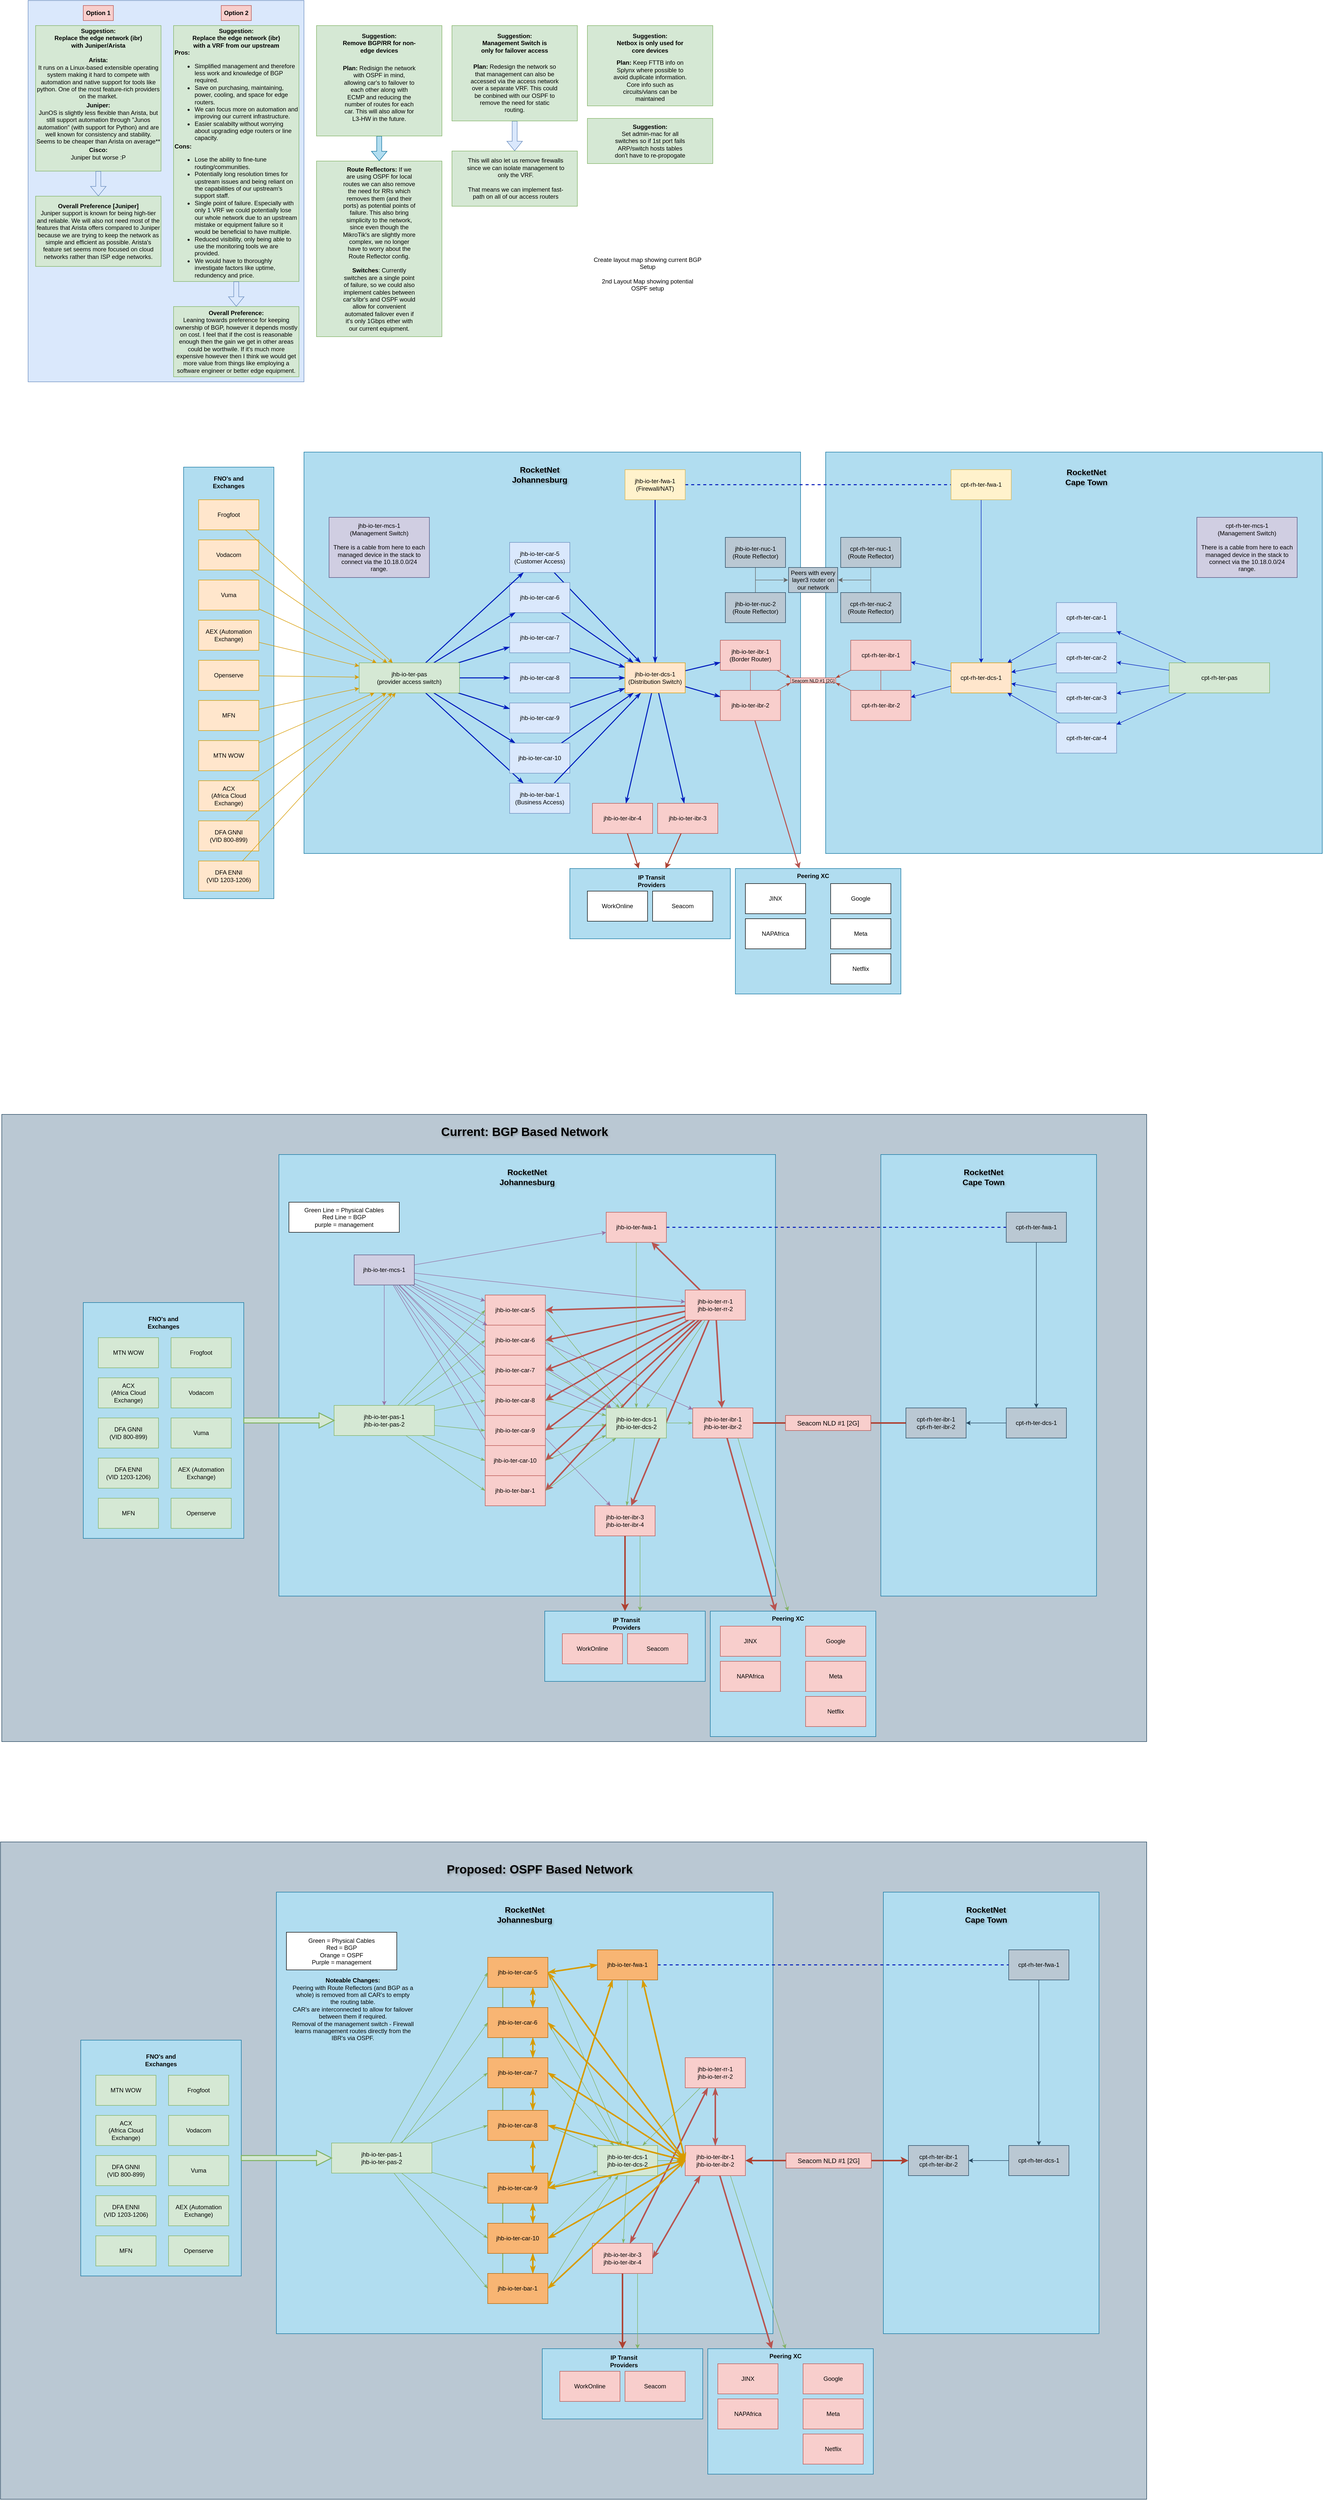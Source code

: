 <mxfile version="26.0.7">
  <diagram name="Page-1" id="0jXYULb7XNN_6yOyQ7-O">
    <mxGraphModel dx="3735" dy="2130" grid="1" gridSize="10" guides="1" tooltips="1" connect="1" arrows="1" fold="1" page="1" pageScale="1" pageWidth="850" pageHeight="1100" math="0" shadow="0">
      <root>
        <mxCell id="0" />
        <mxCell id="1" parent="0" />
        <mxCell id="xk56oIc3Z307pz8jZ29w-306" value="" style="rounded=0;whiteSpace=wrap;html=1;fillColor=#bac8d3;strokeColor=#23445d;" vertex="1" parent="1">
          <mxGeometry x="-1252.5" y="1140" width="2282.5" height="1250" as="geometry" />
        </mxCell>
        <mxCell id="xk56oIc3Z307pz8jZ29w-305" value="" style="rounded=0;whiteSpace=wrap;html=1;fillColor=#bac8d3;strokeColor=#23445d;" vertex="1" parent="1">
          <mxGeometry x="-1255" y="2590" width="2285" height="1310" as="geometry" />
        </mxCell>
        <mxCell id="xk56oIc3Z307pz8jZ29w-34" value="" style="rounded=0;whiteSpace=wrap;html=1;fillColor=#b1ddf0;strokeColor=#10739e;" vertex="1" parent="1">
          <mxGeometry x="-700" y="1220" width="990" height="880" as="geometry" />
        </mxCell>
        <mxCell id="xk56oIc3Z307pz8jZ29w-156" style="edgeStyle=none;rounded=0;orthogonalLoop=1;jettySize=auto;html=1;fillColor=#e1d5e7;strokeColor=#9673a6;" edge="1" parent="1" source="xk56oIc3Z307pz8jZ29w-99" target="xk56oIc3Z307pz8jZ29w-38">
          <mxGeometry relative="1" as="geometry" />
        </mxCell>
        <mxCell id="xk56oIc3Z307pz8jZ29w-158" style="edgeStyle=none;rounded=0;orthogonalLoop=1;jettySize=auto;html=1;fillColor=#e1d5e7;strokeColor=#9673a6;" edge="1" parent="1" source="xk56oIc3Z307pz8jZ29w-99" target="xk56oIc3Z307pz8jZ29w-42">
          <mxGeometry relative="1" as="geometry" />
        </mxCell>
        <mxCell id="xk56oIc3Z307pz8jZ29w-159" style="edgeStyle=none;rounded=0;orthogonalLoop=1;jettySize=auto;html=1;fillColor=#e1d5e7;strokeColor=#9673a6;" edge="1" parent="1" source="xk56oIc3Z307pz8jZ29w-99" target="xk56oIc3Z307pz8jZ29w-44">
          <mxGeometry relative="1" as="geometry" />
        </mxCell>
        <mxCell id="xk56oIc3Z307pz8jZ29w-160" style="edgeStyle=none;rounded=0;orthogonalLoop=1;jettySize=auto;html=1;fillColor=#e1d5e7;strokeColor=#9673a6;" edge="1" parent="1" source="xk56oIc3Z307pz8jZ29w-99" target="xk56oIc3Z307pz8jZ29w-46">
          <mxGeometry relative="1" as="geometry" />
        </mxCell>
        <mxCell id="xk56oIc3Z307pz8jZ29w-161" style="edgeStyle=none;rounded=0;orthogonalLoop=1;jettySize=auto;html=1;fillColor=#e1d5e7;strokeColor=#9673a6;" edge="1" parent="1" source="xk56oIc3Z307pz8jZ29w-99" target="xk56oIc3Z307pz8jZ29w-89">
          <mxGeometry relative="1" as="geometry" />
        </mxCell>
        <mxCell id="xk56oIc3Z307pz8jZ29w-162" style="edgeStyle=none;rounded=0;orthogonalLoop=1;jettySize=auto;html=1;fillColor=#e1d5e7;strokeColor=#9673a6;" edge="1" parent="1" source="xk56oIc3Z307pz8jZ29w-99" target="xk56oIc3Z307pz8jZ29w-101">
          <mxGeometry relative="1" as="geometry" />
        </mxCell>
        <mxCell id="xk56oIc3Z307pz8jZ29w-163" style="edgeStyle=none;rounded=0;orthogonalLoop=1;jettySize=auto;html=1;fillColor=#e1d5e7;strokeColor=#9673a6;" edge="1" parent="1" source="xk56oIc3Z307pz8jZ29w-42" target="xk56oIc3Z307pz8jZ29w-70">
          <mxGeometry relative="1" as="geometry" />
        </mxCell>
        <mxCell id="xk56oIc3Z307pz8jZ29w-164" style="edgeStyle=none;rounded=0;orthogonalLoop=1;jettySize=auto;html=1;fillColor=#e1d5e7;strokeColor=#9673a6;" edge="1" parent="1" source="xk56oIc3Z307pz8jZ29w-99" target="xk56oIc3Z307pz8jZ29w-98">
          <mxGeometry relative="1" as="geometry" />
        </mxCell>
        <mxCell id="xk56oIc3Z307pz8jZ29w-165" style="edgeStyle=none;rounded=0;orthogonalLoop=1;jettySize=auto;html=1;fillColor=#e1d5e7;strokeColor=#9673a6;" edge="1" parent="1" source="xk56oIc3Z307pz8jZ29w-99" target="xk56oIc3Z307pz8jZ29w-52">
          <mxGeometry relative="1" as="geometry" />
        </mxCell>
        <mxCell id="xk56oIc3Z307pz8jZ29w-167" style="edgeStyle=none;rounded=0;orthogonalLoop=1;jettySize=auto;html=1;fillColor=#e1d5e7;strokeColor=#9673a6;" edge="1" parent="1" source="xk56oIc3Z307pz8jZ29w-99" target="xk56oIc3Z307pz8jZ29w-54">
          <mxGeometry relative="1" as="geometry" />
        </mxCell>
        <mxCell id="xk56oIc3Z307pz8jZ29w-169" style="edgeStyle=none;rounded=0;orthogonalLoop=1;jettySize=auto;html=1;fillColor=#e1d5e7;strokeColor=#9673a6;" edge="1" parent="1" source="xk56oIc3Z307pz8jZ29w-99" target="xk56oIc3Z307pz8jZ29w-63">
          <mxGeometry relative="1" as="geometry" />
        </mxCell>
        <mxCell id="xk56oIc3Z307pz8jZ29w-171" style="edgeStyle=none;rounded=0;orthogonalLoop=1;jettySize=auto;html=1;fillColor=#e1d5e7;strokeColor=#9673a6;" edge="1" parent="1" source="xk56oIc3Z307pz8jZ29w-99" target="xk56oIc3Z307pz8jZ29w-78">
          <mxGeometry relative="1" as="geometry" />
        </mxCell>
        <mxCell id="xk56oIc3Z307pz8jZ29w-13" value="" style="rounded=0;whiteSpace=wrap;html=1;fillColor=#b1ddf0;strokeColor=#10739e;" vertex="1" parent="1">
          <mxGeometry x="210" y="650" width="330" height="250" as="geometry" />
        </mxCell>
        <mxCell id="mWGE-BCgWoqx2K6G0xnI-12" value="" style="rounded=0;whiteSpace=wrap;html=1;fillColor=#dae8fc;strokeColor=#6c8ebf;" parent="1" vertex="1">
          <mxGeometry x="-1200" y="-1080" width="550" height="760" as="geometry" />
        </mxCell>
        <mxCell id="cPcmEA7VBjGebmvJgzap-61" value="" style="rounded=0;whiteSpace=wrap;html=1;fillColor=#b1ddf0;strokeColor=#10739e;" parent="1" vertex="1">
          <mxGeometry x="-890" y="-150" width="180" height="860" as="geometry" />
        </mxCell>
        <mxCell id="cPcmEA7VBjGebmvJgzap-59" value="" style="rounded=0;whiteSpace=wrap;html=1;fillColor=#b1ddf0;strokeColor=#10739e;" parent="1" vertex="1">
          <mxGeometry x="-120" y="650" width="320" height="140" as="geometry" />
        </mxCell>
        <mxCell id="cPcmEA7VBjGebmvJgzap-15" style="edgeStyle=orthogonalEdgeStyle;rounded=0;orthogonalLoop=1;jettySize=auto;html=1;entryX=0.5;entryY=0;entryDx=0;entryDy=0;shape=flexArrow;fillColor=#dae8fc;strokeColor=#6c8ebf;" parent="1" source="cPcmEA7VBjGebmvJgzap-3" target="cPcmEA7VBjGebmvJgzap-13" edge="1">
          <mxGeometry relative="1" as="geometry">
            <mxPoint x="-230" y="-800" as="targetPoint" />
          </mxGeometry>
        </mxCell>
        <mxCell id="cPcmEA7VBjGebmvJgzap-3" value="" style="rounded=0;whiteSpace=wrap;html=1;fillColor=#d5e8d4;strokeColor=#82b366;" parent="1" vertex="1">
          <mxGeometry x="-355" y="-1030" width="250" height="190" as="geometry" />
        </mxCell>
        <mxCell id="fx19zx-SHGDhQ8waikCe-47" value="" style="rounded=0;whiteSpace=wrap;html=1;fillColor=#b1ddf0;strokeColor=#10739e;" parent="1" vertex="1">
          <mxGeometry x="390" y="-180" width="990" height="800" as="geometry" />
        </mxCell>
        <mxCell id="fx19zx-SHGDhQ8waikCe-46" value="" style="rounded=0;whiteSpace=wrap;html=1;fillColor=#b1ddf0;strokeColor=#10739e;" parent="1" vertex="1">
          <mxGeometry x="-650" y="-180" width="990" height="800" as="geometry" />
        </mxCell>
        <mxCell id="cPcmEA7VBjGebmvJgzap-46" style="edgeStyle=none;rounded=0;orthogonalLoop=1;jettySize=auto;html=1;fillColor=#0050ef;strokeColor=#001DBC;" parent="1" source="fx19zx-SHGDhQ8waikCe-1" target="fx19zx-SHGDhQ8waikCe-32" edge="1">
          <mxGeometry relative="1" as="geometry" />
        </mxCell>
        <mxCell id="fx19zx-SHGDhQ8waikCe-1" value="&lt;div&gt;cpt-rh-ter-car-1&lt;/div&gt;" style="rounded=0;whiteSpace=wrap;html=1;fillColor=#dae8fc;strokeColor=#6c8ebf;" parent="1" vertex="1">
          <mxGeometry x="850" y="120" width="120" height="60" as="geometry" />
        </mxCell>
        <mxCell id="cPcmEA7VBjGebmvJgzap-35" style="edgeStyle=none;rounded=0;orthogonalLoop=1;jettySize=auto;html=1;strokeWidth=2;endArrow=classicThin;endFill=1;fillColor=#0050ef;strokeColor=#001DBC;" parent="1" source="fx19zx-SHGDhQ8waikCe-5" target="fx19zx-SHGDhQ8waikCe-18" edge="1">
          <mxGeometry relative="1" as="geometry" />
        </mxCell>
        <mxCell id="fx19zx-SHGDhQ8waikCe-5" value="&lt;div&gt;jhb-io-ter-car-5&lt;br&gt;(Customer Access)&lt;/div&gt;" style="rounded=0;whiteSpace=wrap;html=1;fillColor=#dae8fc;strokeColor=#6c8ebf;" parent="1" vertex="1">
          <mxGeometry x="-240" width="120" height="60" as="geometry" />
        </mxCell>
        <mxCell id="cPcmEA7VBjGebmvJgzap-29" style="edgeStyle=none;rounded=0;orthogonalLoop=1;jettySize=auto;html=1;strokeWidth=2;endArrow=classicThin;endFill=1;fillColor=#0050ef;strokeColor=#001DBC;" parent="1" source="fx19zx-SHGDhQ8waikCe-6" target="fx19zx-SHGDhQ8waikCe-18" edge="1">
          <mxGeometry relative="1" as="geometry" />
        </mxCell>
        <mxCell id="fx19zx-SHGDhQ8waikCe-6" value="jhb-io-ter-car-6" style="rounded=0;whiteSpace=wrap;html=1;fillColor=#dae8fc;strokeColor=#6c8ebf;" parent="1" vertex="1">
          <mxGeometry x="-240" y="80" width="120" height="60" as="geometry" />
        </mxCell>
        <mxCell id="cPcmEA7VBjGebmvJgzap-30" style="edgeStyle=none;rounded=0;orthogonalLoop=1;jettySize=auto;html=1;strokeWidth=2;endArrow=classicThin;endFill=1;fillColor=#0050ef;strokeColor=#001DBC;" parent="1" source="fx19zx-SHGDhQ8waikCe-7" target="fx19zx-SHGDhQ8waikCe-18" edge="1">
          <mxGeometry relative="1" as="geometry" />
        </mxCell>
        <mxCell id="fx19zx-SHGDhQ8waikCe-7" value="jhb-io-ter-car-7" style="rounded=0;whiteSpace=wrap;html=1;fillColor=#dae8fc;strokeColor=#6c8ebf;" parent="1" vertex="1">
          <mxGeometry x="-240" y="160" width="120" height="60" as="geometry" />
        </mxCell>
        <mxCell id="cPcmEA7VBjGebmvJgzap-31" style="edgeStyle=none;rounded=0;orthogonalLoop=1;jettySize=auto;html=1;strokeWidth=2;endArrow=classicThin;endFill=1;fillColor=#0050ef;strokeColor=#001DBC;" parent="1" source="fx19zx-SHGDhQ8waikCe-8" target="fx19zx-SHGDhQ8waikCe-18" edge="1">
          <mxGeometry relative="1" as="geometry" />
        </mxCell>
        <mxCell id="fx19zx-SHGDhQ8waikCe-8" value="jhb-io-ter-car-8" style="rounded=0;whiteSpace=wrap;html=1;fillColor=#dae8fc;strokeColor=#6c8ebf;" parent="1" vertex="1">
          <mxGeometry x="-240" y="240" width="120" height="60" as="geometry" />
        </mxCell>
        <mxCell id="cPcmEA7VBjGebmvJgzap-32" style="edgeStyle=none;rounded=0;orthogonalLoop=1;jettySize=auto;html=1;strokeWidth=2;endArrow=classicThin;endFill=1;fillColor=#0050ef;strokeColor=#001DBC;" parent="1" source="fx19zx-SHGDhQ8waikCe-9" target="fx19zx-SHGDhQ8waikCe-18" edge="1">
          <mxGeometry relative="1" as="geometry" />
        </mxCell>
        <mxCell id="fx19zx-SHGDhQ8waikCe-9" value="jhb-io-ter-car-9" style="rounded=0;whiteSpace=wrap;html=1;fillColor=#dae8fc;strokeColor=#6c8ebf;" parent="1" vertex="1">
          <mxGeometry x="-240" y="320" width="120" height="60" as="geometry" />
        </mxCell>
        <mxCell id="cPcmEA7VBjGebmvJgzap-74" style="edgeStyle=none;rounded=0;orthogonalLoop=1;jettySize=auto;html=1;entryX=0;entryY=1;entryDx=0;entryDy=0;fillColor=#fad9d5;strokeColor=#ae4132;strokeWidth=1;endArrow=classicThin;endFill=1;" parent="1" source="fx19zx-SHGDhQ8waikCe-10" target="cPcmEA7VBjGebmvJgzap-71" edge="1">
          <mxGeometry relative="1" as="geometry" />
        </mxCell>
        <mxCell id="xk56oIc3Z307pz8jZ29w-17" style="rounded=0;orthogonalLoop=1;jettySize=auto;html=1;strokeWidth=2;fillColor=#f8cecc;strokeColor=#b85450;" edge="1" parent="1" source="fx19zx-SHGDhQ8waikCe-10" target="xk56oIc3Z307pz8jZ29w-13">
          <mxGeometry relative="1" as="geometry" />
        </mxCell>
        <mxCell id="fx19zx-SHGDhQ8waikCe-10" value="jhb-io-ter-ibr-2" style="rounded=0;whiteSpace=wrap;html=1;fillColor=#f8cecc;strokeColor=#b85450;" parent="1" vertex="1">
          <mxGeometry x="180" y="295" width="120" height="60" as="geometry" />
        </mxCell>
        <mxCell id="cPcmEA7VBjGebmvJgzap-75" style="edgeStyle=none;rounded=0;orthogonalLoop=1;jettySize=auto;html=1;entryX=0;entryY=0;entryDx=0;entryDy=0;fillColor=#fad9d5;strokeColor=#ae4132;endArrow=classicThin;endFill=1;" parent="1" source="fx19zx-SHGDhQ8waikCe-11" target="cPcmEA7VBjGebmvJgzap-71" edge="1">
          <mxGeometry relative="1" as="geometry" />
        </mxCell>
        <mxCell id="xk56oIc3Z307pz8jZ29w-15" style="edgeStyle=orthogonalEdgeStyle;rounded=0;orthogonalLoop=1;jettySize=auto;html=1;fillColor=#f8cecc;strokeColor=#b85450;endArrow=none;startFill=0;" edge="1" parent="1" source="fx19zx-SHGDhQ8waikCe-11" target="fx19zx-SHGDhQ8waikCe-10">
          <mxGeometry relative="1" as="geometry" />
        </mxCell>
        <mxCell id="fx19zx-SHGDhQ8waikCe-11" value="jhb-io-ter-ibr-1&lt;br&gt;(Border Router)" style="rounded=0;whiteSpace=wrap;html=1;fillColor=#f8cecc;strokeColor=#b85450;" parent="1" vertex="1">
          <mxGeometry x="180" y="195" width="120" height="60" as="geometry" />
        </mxCell>
        <mxCell id="cPcmEA7VBjGebmvJgzap-67" style="edgeStyle=none;rounded=0;orthogonalLoop=1;jettySize=auto;html=1;fillColor=#fad9d5;strokeColor=#ae4132;strokeWidth=2;" parent="1" source="fx19zx-SHGDhQ8waikCe-12" target="cPcmEA7VBjGebmvJgzap-59" edge="1">
          <mxGeometry relative="1" as="geometry" />
        </mxCell>
        <mxCell id="fx19zx-SHGDhQ8waikCe-12" value="jhb-io-ter-ibr-3" style="rounded=0;whiteSpace=wrap;html=1;fillColor=#f8cecc;strokeColor=#b85450;" parent="1" vertex="1">
          <mxGeometry x="55" y="520" width="120" height="60" as="geometry" />
        </mxCell>
        <mxCell id="cPcmEA7VBjGebmvJgzap-68" style="edgeStyle=none;rounded=0;orthogonalLoop=1;jettySize=auto;html=1;fillColor=#fad9d5;strokeColor=#ae4132;strokeWidth=2;" parent="1" source="fx19zx-SHGDhQ8waikCe-13" target="cPcmEA7VBjGebmvJgzap-59" edge="1">
          <mxGeometry relative="1" as="geometry" />
        </mxCell>
        <mxCell id="fx19zx-SHGDhQ8waikCe-13" value="jhb-io-ter-ibr-4" style="rounded=0;whiteSpace=wrap;html=1;fillColor=#f8cecc;strokeColor=#b85450;" parent="1" vertex="1">
          <mxGeometry x="-75" y="520" width="120" height="60" as="geometry" />
        </mxCell>
        <mxCell id="cPcmEA7VBjGebmvJgzap-73" style="edgeStyle=none;rounded=0;orthogonalLoop=1;jettySize=auto;html=1;entryX=1;entryY=1;entryDx=0;entryDy=0;fillColor=#fad9d5;strokeColor=#ae4132;endArrow=classicThin;endFill=1;" parent="1" source="fx19zx-SHGDhQ8waikCe-14" target="cPcmEA7VBjGebmvJgzap-71" edge="1">
          <mxGeometry relative="1" as="geometry" />
        </mxCell>
        <mxCell id="fx19zx-SHGDhQ8waikCe-14" value="cpt-rh-ter-ibr-2" style="rounded=0;whiteSpace=wrap;html=1;fillColor=#f8cecc;strokeColor=#b85450;" parent="1" vertex="1">
          <mxGeometry x="440" y="295" width="120" height="60" as="geometry" />
        </mxCell>
        <mxCell id="cPcmEA7VBjGebmvJgzap-72" style="edgeStyle=none;rounded=0;orthogonalLoop=1;jettySize=auto;html=1;entryX=1;entryY=0;entryDx=0;entryDy=0;fillColor=#fad9d5;strokeColor=#ae4132;endArrow=classicThin;endFill=1;" parent="1" source="fx19zx-SHGDhQ8waikCe-15" target="cPcmEA7VBjGebmvJgzap-71" edge="1">
          <mxGeometry relative="1" as="geometry" />
        </mxCell>
        <mxCell id="xk56oIc3Z307pz8jZ29w-16" style="edgeStyle=orthogonalEdgeStyle;rounded=0;orthogonalLoop=1;jettySize=auto;html=1;fillColor=#f8cecc;strokeColor=#b85450;endArrow=none;startFill=0;" edge="1" parent="1" source="fx19zx-SHGDhQ8waikCe-15" target="fx19zx-SHGDhQ8waikCe-14">
          <mxGeometry relative="1" as="geometry" />
        </mxCell>
        <mxCell id="fx19zx-SHGDhQ8waikCe-15" value="cpt-rh-ter-ibr-1" style="rounded=0;whiteSpace=wrap;html=1;fillColor=#f8cecc;strokeColor=#b85450;" parent="1" vertex="1">
          <mxGeometry x="440" y="195" width="120" height="60" as="geometry" />
        </mxCell>
        <mxCell id="xk56oIc3Z307pz8jZ29w-27" style="edgeStyle=orthogonalEdgeStyle;rounded=0;orthogonalLoop=1;jettySize=auto;html=1;exitX=0.5;exitY=1;exitDx=0;exitDy=0;entryX=0;entryY=0.5;entryDx=0;entryDy=0;fillColor=#f5f5f5;strokeColor=#666666;" edge="1" parent="1" source="fx19zx-SHGDhQ8waikCe-16" target="cPcmEA7VBjGebmvJgzap-70">
          <mxGeometry relative="1" as="geometry" />
        </mxCell>
        <mxCell id="fx19zx-SHGDhQ8waikCe-16" value="&lt;div&gt;jhb-io-ter-nuc-1&lt;/div&gt;&lt;div&gt;(Route Reflector)&lt;br&gt;&lt;/div&gt;" style="rounded=0;whiteSpace=wrap;html=1;fillColor=#bac8d3;strokeColor=#23445d;" parent="1" vertex="1">
          <mxGeometry x="190" y="-10" width="120" height="60" as="geometry" />
        </mxCell>
        <mxCell id="xk56oIc3Z307pz8jZ29w-28" style="edgeStyle=orthogonalEdgeStyle;rounded=0;orthogonalLoop=1;jettySize=auto;html=1;exitX=0.5;exitY=0;exitDx=0;exitDy=0;entryX=0;entryY=0.5;entryDx=0;entryDy=0;fillColor=#f5f5f5;strokeColor=#666666;" edge="1" parent="1" source="fx19zx-SHGDhQ8waikCe-17" target="cPcmEA7VBjGebmvJgzap-70">
          <mxGeometry relative="1" as="geometry" />
        </mxCell>
        <mxCell id="fx19zx-SHGDhQ8waikCe-17" value="&lt;div&gt;jhb-io-ter-nuc-2&lt;br&gt;(Route Reflector)&lt;br&gt;&lt;/div&gt;" style="rounded=0;whiteSpace=wrap;html=1;fillColor=#bac8d3;strokeColor=#23445d;" parent="1" vertex="1">
          <mxGeometry x="190" y="100" width="120" height="60" as="geometry" />
        </mxCell>
        <mxCell id="cPcmEA7VBjGebmvJgzap-51" style="edgeStyle=none;rounded=0;orthogonalLoop=1;jettySize=auto;html=1;strokeWidth=2;endArrow=classicThin;endFill=1;fillColor=#0050ef;strokeColor=#001DBC;" parent="1" source="fx19zx-SHGDhQ8waikCe-18" target="fx19zx-SHGDhQ8waikCe-11" edge="1">
          <mxGeometry relative="1" as="geometry" />
        </mxCell>
        <mxCell id="cPcmEA7VBjGebmvJgzap-52" style="edgeStyle=none;rounded=0;orthogonalLoop=1;jettySize=auto;html=1;strokeWidth=2;endArrow=classicThin;endFill=1;fillColor=#0050ef;strokeColor=#001DBC;" parent="1" source="fx19zx-SHGDhQ8waikCe-18" target="fx19zx-SHGDhQ8waikCe-10" edge="1">
          <mxGeometry relative="1" as="geometry" />
        </mxCell>
        <mxCell id="cPcmEA7VBjGebmvJgzap-55" style="edgeStyle=none;rounded=0;orthogonalLoop=1;jettySize=auto;html=1;strokeWidth=2;endArrow=classicThin;endFill=1;fillColor=#0050ef;strokeColor=#001DBC;" parent="1" source="fx19zx-SHGDhQ8waikCe-18" target="fx19zx-SHGDhQ8waikCe-12" edge="1">
          <mxGeometry relative="1" as="geometry" />
        </mxCell>
        <mxCell id="cPcmEA7VBjGebmvJgzap-56" style="edgeStyle=none;rounded=0;orthogonalLoop=1;jettySize=auto;html=1;strokeWidth=2;endArrow=classicThin;endFill=1;fillColor=#0050ef;strokeColor=#001DBC;" parent="1" source="fx19zx-SHGDhQ8waikCe-18" target="fx19zx-SHGDhQ8waikCe-13" edge="1">
          <mxGeometry relative="1" as="geometry" />
        </mxCell>
        <mxCell id="fx19zx-SHGDhQ8waikCe-18" value="&lt;div&gt;jhb-io-ter-dcs-1&lt;br&gt;(Distribution Switch)&lt;/div&gt;" style="rounded=0;whiteSpace=wrap;html=1;fillColor=#ffe6cc;strokeColor=#d79b00;" parent="1" vertex="1">
          <mxGeometry x="-10" y="240" width="120" height="60" as="geometry" />
        </mxCell>
        <mxCell id="cPcmEA7VBjGebmvJgzap-36" style="edgeStyle=none;rounded=0;orthogonalLoop=1;jettySize=auto;html=1;strokeWidth=2;endArrow=classicThin;endFill=1;fillColor=#0050ef;strokeColor=#001DBC;" parent="1" source="fx19zx-SHGDhQ8waikCe-19" target="fx19zx-SHGDhQ8waikCe-5" edge="1">
          <mxGeometry relative="1" as="geometry" />
        </mxCell>
        <mxCell id="cPcmEA7VBjGebmvJgzap-37" style="edgeStyle=none;rounded=0;orthogonalLoop=1;jettySize=auto;html=1;strokeWidth=2;endArrow=classicThin;endFill=1;fillColor=#0050ef;strokeColor=#001DBC;" parent="1" source="fx19zx-SHGDhQ8waikCe-19" target="fx19zx-SHGDhQ8waikCe-6" edge="1">
          <mxGeometry relative="1" as="geometry" />
        </mxCell>
        <mxCell id="cPcmEA7VBjGebmvJgzap-38" style="edgeStyle=none;rounded=0;orthogonalLoop=1;jettySize=auto;html=1;strokeWidth=2;endArrow=classicThin;endFill=1;fillColor=#0050ef;strokeColor=#001DBC;" parent="1" source="fx19zx-SHGDhQ8waikCe-19" target="fx19zx-SHGDhQ8waikCe-7" edge="1">
          <mxGeometry relative="1" as="geometry" />
        </mxCell>
        <mxCell id="cPcmEA7VBjGebmvJgzap-39" style="edgeStyle=none;rounded=0;orthogonalLoop=1;jettySize=auto;html=1;strokeWidth=2;endArrow=classicThin;endFill=1;fillColor=#0050ef;strokeColor=#001DBC;" parent="1" source="fx19zx-SHGDhQ8waikCe-19" target="fx19zx-SHGDhQ8waikCe-8" edge="1">
          <mxGeometry relative="1" as="geometry" />
        </mxCell>
        <mxCell id="cPcmEA7VBjGebmvJgzap-40" style="edgeStyle=none;rounded=0;orthogonalLoop=1;jettySize=auto;html=1;strokeWidth=2;endArrow=classicThin;endFill=1;fillColor=#0050ef;strokeColor=#001DBC;" parent="1" source="fx19zx-SHGDhQ8waikCe-19" target="fx19zx-SHGDhQ8waikCe-9" edge="1">
          <mxGeometry relative="1" as="geometry" />
        </mxCell>
        <mxCell id="cPcmEA7VBjGebmvJgzap-41" style="edgeStyle=none;rounded=0;orthogonalLoop=1;jettySize=auto;html=1;strokeWidth=2;endArrow=classicThin;endFill=1;fillColor=#0050ef;strokeColor=#001DBC;" parent="1" source="fx19zx-SHGDhQ8waikCe-19" target="fx19zx-SHGDhQ8waikCe-36" edge="1">
          <mxGeometry relative="1" as="geometry" />
        </mxCell>
        <mxCell id="cPcmEA7VBjGebmvJgzap-42" style="edgeStyle=none;rounded=0;orthogonalLoop=1;jettySize=auto;html=1;strokeWidth=2;endArrow=classicThin;endFill=1;fillColor=#0050ef;strokeColor=#001DBC;" parent="1" source="fx19zx-SHGDhQ8waikCe-19" target="fx19zx-SHGDhQ8waikCe-43" edge="1">
          <mxGeometry relative="1" as="geometry" />
        </mxCell>
        <mxCell id="fx19zx-SHGDhQ8waikCe-19" value="&lt;div&gt;jhb-io-ter-pas&lt;br&gt;(provider access switch)&lt;/div&gt;" style="rounded=0;whiteSpace=wrap;html=1;fillColor=#d5e8d4;strokeColor=#82b366;" parent="1" vertex="1">
          <mxGeometry x="-540" y="240" width="200" height="60" as="geometry" />
        </mxCell>
        <mxCell id="fx19zx-SHGDhQ8waikCe-28" style="edgeStyle=orthogonalEdgeStyle;rounded=0;orthogonalLoop=1;jettySize=auto;html=1;exitX=0.5;exitY=1;exitDx=0;exitDy=0;" parent="1" edge="1">
          <mxGeometry relative="1" as="geometry">
            <mxPoint x="64.17" y="590" as="sourcePoint" />
            <mxPoint x="64.17" y="590" as="targetPoint" />
          </mxGeometry>
        </mxCell>
        <mxCell id="cPcmEA7VBjGebmvJgzap-47" style="edgeStyle=none;rounded=0;orthogonalLoop=1;jettySize=auto;html=1;fillColor=#0050ef;strokeColor=#001DBC;" parent="1" source="fx19zx-SHGDhQ8waikCe-31" target="fx19zx-SHGDhQ8waikCe-1" edge="1">
          <mxGeometry relative="1" as="geometry" />
        </mxCell>
        <mxCell id="cPcmEA7VBjGebmvJgzap-48" style="edgeStyle=none;rounded=0;orthogonalLoop=1;jettySize=auto;html=1;fillColor=#0050ef;strokeColor=#001DBC;" parent="1" source="fx19zx-SHGDhQ8waikCe-31" target="fx19zx-SHGDhQ8waikCe-37" edge="1">
          <mxGeometry relative="1" as="geometry" />
        </mxCell>
        <mxCell id="cPcmEA7VBjGebmvJgzap-49" style="edgeStyle=none;rounded=0;orthogonalLoop=1;jettySize=auto;html=1;fillColor=#0050ef;strokeColor=#001DBC;" parent="1" source="fx19zx-SHGDhQ8waikCe-31" target="fx19zx-SHGDhQ8waikCe-38" edge="1">
          <mxGeometry relative="1" as="geometry" />
        </mxCell>
        <mxCell id="cPcmEA7VBjGebmvJgzap-50" style="edgeStyle=none;rounded=0;orthogonalLoop=1;jettySize=auto;html=1;fillColor=#0050ef;strokeColor=#001DBC;" parent="1" source="fx19zx-SHGDhQ8waikCe-31" target="fx19zx-SHGDhQ8waikCe-39" edge="1">
          <mxGeometry relative="1" as="geometry" />
        </mxCell>
        <mxCell id="fx19zx-SHGDhQ8waikCe-31" value="&lt;div&gt;cpt-rh-ter-pas&lt;/div&gt;" style="rounded=0;whiteSpace=wrap;html=1;fillColor=#d5e8d4;strokeColor=#82b366;" parent="1" vertex="1">
          <mxGeometry x="1075" y="240" width="200" height="60" as="geometry" />
        </mxCell>
        <mxCell id="cPcmEA7VBjGebmvJgzap-53" style="edgeStyle=none;rounded=0;orthogonalLoop=1;jettySize=auto;html=1;fillColor=#0050ef;strokeColor=#001DBC;" parent="1" source="fx19zx-SHGDhQ8waikCe-32" target="fx19zx-SHGDhQ8waikCe-15" edge="1">
          <mxGeometry relative="1" as="geometry" />
        </mxCell>
        <mxCell id="cPcmEA7VBjGebmvJgzap-54" style="edgeStyle=none;rounded=0;orthogonalLoop=1;jettySize=auto;html=1;fillColor=#0050ef;strokeColor=#001DBC;" parent="1" source="fx19zx-SHGDhQ8waikCe-32" target="fx19zx-SHGDhQ8waikCe-14" edge="1">
          <mxGeometry relative="1" as="geometry" />
        </mxCell>
        <mxCell id="fx19zx-SHGDhQ8waikCe-32" value="cpt-rh-ter-dcs-1" style="rounded=0;whiteSpace=wrap;html=1;fillColor=#ffe6cc;strokeColor=#d79b00;" parent="1" vertex="1">
          <mxGeometry x="640" y="240" width="120" height="60" as="geometry" />
        </mxCell>
        <mxCell id="cPcmEA7VBjGebmvJgzap-33" style="edgeStyle=none;rounded=0;orthogonalLoop=1;jettySize=auto;html=1;strokeWidth=2;endArrow=classicThin;endFill=1;fillColor=#0050ef;strokeColor=#001DBC;" parent="1" source="fx19zx-SHGDhQ8waikCe-36" target="fx19zx-SHGDhQ8waikCe-18" edge="1">
          <mxGeometry relative="1" as="geometry" />
        </mxCell>
        <mxCell id="fx19zx-SHGDhQ8waikCe-36" value="jhb-io-ter-car-10" style="rounded=0;whiteSpace=wrap;html=1;fillColor=#dae8fc;strokeColor=#6c8ebf;" parent="1" vertex="1">
          <mxGeometry x="-240" y="400" width="120" height="60" as="geometry" />
        </mxCell>
        <mxCell id="cPcmEA7VBjGebmvJgzap-45" style="edgeStyle=none;rounded=0;orthogonalLoop=1;jettySize=auto;html=1;fillColor=#0050ef;strokeColor=#001DBC;" parent="1" source="fx19zx-SHGDhQ8waikCe-37" target="fx19zx-SHGDhQ8waikCe-32" edge="1">
          <mxGeometry relative="1" as="geometry" />
        </mxCell>
        <mxCell id="fx19zx-SHGDhQ8waikCe-37" value="&lt;div&gt;cpt-rh-ter-car-2&lt;/div&gt;" style="rounded=0;whiteSpace=wrap;html=1;fillColor=#dae8fc;strokeColor=#6c8ebf;" parent="1" vertex="1">
          <mxGeometry x="850" y="200" width="120" height="60" as="geometry" />
        </mxCell>
        <mxCell id="cPcmEA7VBjGebmvJgzap-44" style="edgeStyle=none;rounded=0;orthogonalLoop=1;jettySize=auto;html=1;fillColor=#0050ef;strokeColor=#001DBC;" parent="1" source="fx19zx-SHGDhQ8waikCe-38" target="fx19zx-SHGDhQ8waikCe-32" edge="1">
          <mxGeometry relative="1" as="geometry" />
        </mxCell>
        <mxCell id="fx19zx-SHGDhQ8waikCe-38" value="&lt;div&gt;cpt-rh-ter-car-3&lt;/div&gt;" style="rounded=0;whiteSpace=wrap;html=1;fillColor=#dae8fc;strokeColor=#6c8ebf;" parent="1" vertex="1">
          <mxGeometry x="850" y="280" width="120" height="60" as="geometry" />
        </mxCell>
        <mxCell id="cPcmEA7VBjGebmvJgzap-43" style="edgeStyle=none;rounded=0;orthogonalLoop=1;jettySize=auto;html=1;fillColor=#0050ef;strokeColor=#001DBC;" parent="1" source="fx19zx-SHGDhQ8waikCe-39" target="fx19zx-SHGDhQ8waikCe-32" edge="1">
          <mxGeometry relative="1" as="geometry" />
        </mxCell>
        <mxCell id="fx19zx-SHGDhQ8waikCe-39" value="&lt;div&gt;cpt-rh-ter-car-4&lt;/div&gt;" style="rounded=0;whiteSpace=wrap;html=1;fillColor=#dae8fc;strokeColor=#6c8ebf;" parent="1" vertex="1">
          <mxGeometry x="850" y="360" width="120" height="60" as="geometry" />
        </mxCell>
        <mxCell id="xk56oIc3Z307pz8jZ29w-4" style="edgeStyle=orthogonalEdgeStyle;rounded=0;orthogonalLoop=1;jettySize=auto;html=1;strokeWidth=2;endArrow=classicThin;endFill=1;fillColor=#0050ef;strokeColor=#001DBC;" edge="1" parent="1" source="fx19zx-SHGDhQ8waikCe-40" target="fx19zx-SHGDhQ8waikCe-18">
          <mxGeometry relative="1" as="geometry" />
        </mxCell>
        <mxCell id="xk56oIc3Z307pz8jZ29w-6" style="edgeStyle=orthogonalEdgeStyle;rounded=0;orthogonalLoop=1;jettySize=auto;html=1;dashed=1;endArrow=none;startFill=0;fillColor=#0050ef;strokeColor=#001DBC;strokeWidth=2;" edge="1" parent="1" source="fx19zx-SHGDhQ8waikCe-40" target="fx19zx-SHGDhQ8waikCe-45">
          <mxGeometry relative="1" as="geometry" />
        </mxCell>
        <mxCell id="fx19zx-SHGDhQ8waikCe-40" value="&lt;div&gt;jhb-io-ter-fwa-1&lt;br&gt;(Firewall/NAT)&lt;/div&gt;" style="rounded=0;whiteSpace=wrap;html=1;fillColor=#fff2cc;strokeColor=#d6b656;" parent="1" vertex="1">
          <mxGeometry x="-10" y="-145" width="120" height="60" as="geometry" />
        </mxCell>
        <mxCell id="fx19zx-SHGDhQ8waikCe-41" value="" style="rounded=0;whiteSpace=wrap;html=1;fillColor=#d0cee2;strokeColor=#56517e;" parent="1" vertex="1">
          <mxGeometry x="-600" y="-50" width="200" height="120" as="geometry" />
        </mxCell>
        <mxCell id="cPcmEA7VBjGebmvJgzap-34" style="edgeStyle=none;rounded=0;orthogonalLoop=1;jettySize=auto;html=1;strokeWidth=2;endArrow=classicThin;endFill=1;fillColor=#0050ef;strokeColor=#001DBC;" parent="1" source="fx19zx-SHGDhQ8waikCe-43" target="fx19zx-SHGDhQ8waikCe-18" edge="1">
          <mxGeometry relative="1" as="geometry" />
        </mxCell>
        <mxCell id="fx19zx-SHGDhQ8waikCe-43" value="jhb-io-ter-bar-1&lt;br&gt;(Business Access)" style="rounded=0;whiteSpace=wrap;html=1;fillColor=#dae8fc;strokeColor=#6c8ebf;" parent="1" vertex="1">
          <mxGeometry x="-240" y="480" width="120" height="60" as="geometry" />
        </mxCell>
        <mxCell id="xk56oIc3Z307pz8jZ29w-5" style="edgeStyle=orthogonalEdgeStyle;rounded=0;orthogonalLoop=1;jettySize=auto;html=1;fillColor=#0050ef;strokeColor=#001DBC;" edge="1" parent="1" source="fx19zx-SHGDhQ8waikCe-45" target="fx19zx-SHGDhQ8waikCe-32">
          <mxGeometry relative="1" as="geometry" />
        </mxCell>
        <mxCell id="fx19zx-SHGDhQ8waikCe-45" value="&lt;div&gt;cpt-rh-ter-fwa-1&lt;/div&gt;" style="rounded=0;whiteSpace=wrap;html=1;fillColor=#fff2cc;strokeColor=#d6b656;" parent="1" vertex="1">
          <mxGeometry x="640" y="-145" width="120" height="60" as="geometry" />
        </mxCell>
        <mxCell id="xk56oIc3Z307pz8jZ29w-25" style="edgeStyle=orthogonalEdgeStyle;rounded=0;orthogonalLoop=1;jettySize=auto;html=1;exitX=0.5;exitY=1;exitDx=0;exitDy=0;entryX=1;entryY=0.5;entryDx=0;entryDy=0;fillColor=#f5f5f5;strokeColor=#666666;" edge="1" parent="1" source="fx19zx-SHGDhQ8waikCe-48" target="cPcmEA7VBjGebmvJgzap-70">
          <mxGeometry relative="1" as="geometry" />
        </mxCell>
        <mxCell id="fx19zx-SHGDhQ8waikCe-48" value="&lt;div&gt;cpt-rh-ter-nuc-1&lt;/div&gt;&lt;div&gt;&lt;span style=&quot;background-color: transparent; color: light-dark(rgb(0, 0, 0), rgb(255, 255, 255));&quot;&gt;(Route Reflector)&lt;/span&gt;&lt;/div&gt;" style="rounded=0;whiteSpace=wrap;html=1;fillColor=#bac8d3;strokeColor=#23445d;" parent="1" vertex="1">
          <mxGeometry x="420" y="-10" width="120" height="60" as="geometry" />
        </mxCell>
        <mxCell id="xk56oIc3Z307pz8jZ29w-26" style="edgeStyle=orthogonalEdgeStyle;rounded=0;orthogonalLoop=1;jettySize=auto;html=1;exitX=0.5;exitY=0;exitDx=0;exitDy=0;entryX=1;entryY=0.5;entryDx=0;entryDy=0;fillColor=#f5f5f5;strokeColor=#666666;" edge="1" parent="1" source="fx19zx-SHGDhQ8waikCe-49" target="cPcmEA7VBjGebmvJgzap-70">
          <mxGeometry relative="1" as="geometry" />
        </mxCell>
        <mxCell id="fx19zx-SHGDhQ8waikCe-49" value="&lt;div&gt;cpt-rh-ter-nuc-2&lt;/div&gt;&lt;div&gt;&lt;span style=&quot;background-color: transparent; color: light-dark(rgb(0, 0, 0), rgb(255, 255, 255));&quot;&gt;(Route Reflector)&lt;/span&gt;&lt;/div&gt;" style="rounded=0;whiteSpace=wrap;html=1;fillColor=#bac8d3;strokeColor=#23445d;" parent="1" vertex="1">
          <mxGeometry x="420" y="100" width="120" height="60" as="geometry" />
        </mxCell>
        <mxCell id="fVmiqil4yu7aYD-Kcc7V-1" value="RocketNet Johannesburg" style="text;html=1;align=center;verticalAlign=middle;whiteSpace=wrap;rounded=0;fontStyle=1;labelBackgroundColor=none;labelBorderColor=none;textShadow=1;fontSize=16;" parent="1" vertex="1">
          <mxGeometry x="-210" y="-150" width="60" height="30" as="geometry" />
        </mxCell>
        <mxCell id="fVmiqil4yu7aYD-Kcc7V-3" value="RocketNet Cape Town" style="text;html=1;align=center;verticalAlign=middle;whiteSpace=wrap;rounded=0;fontStyle=1;textShadow=1;strokeWidth=1;fontSize=16;" parent="1" vertex="1">
          <mxGeometry x="865" y="-145" width="90" height="30" as="geometry" />
        </mxCell>
        <mxCell id="cPcmEA7VBjGebmvJgzap-81" style="edgeStyle=none;rounded=0;orthogonalLoop=1;jettySize=auto;html=1;fillColor=#ffe6cc;strokeColor=#d79b00;" parent="1" source="fVmiqil4yu7aYD-Kcc7V-4" target="fx19zx-SHGDhQ8waikCe-19" edge="1">
          <mxGeometry relative="1" as="geometry" />
        </mxCell>
        <mxCell id="fVmiqil4yu7aYD-Kcc7V-4" value="Vuma" style="rounded=0;whiteSpace=wrap;html=1;fillColor=#ffe6cc;strokeColor=#d79b00;" parent="1" vertex="1">
          <mxGeometry x="-860" y="75" width="120" height="60" as="geometry" />
        </mxCell>
        <mxCell id="cPcmEA7VBjGebmvJgzap-82" style="edgeStyle=none;rounded=0;orthogonalLoop=1;jettySize=auto;html=1;fillColor=#ffe6cc;strokeColor=#d79b00;" parent="1" source="fVmiqil4yu7aYD-Kcc7V-5" target="fx19zx-SHGDhQ8waikCe-19" edge="1">
          <mxGeometry relative="1" as="geometry" />
        </mxCell>
        <mxCell id="fVmiqil4yu7aYD-Kcc7V-5" value="AEX (Automation Exchange)" style="rounded=0;whiteSpace=wrap;html=1;fillColor=#ffe6cc;strokeColor=#d79b00;" parent="1" vertex="1">
          <mxGeometry x="-860" y="155" width="120" height="60" as="geometry" />
        </mxCell>
        <mxCell id="cPcmEA7VBjGebmvJgzap-80" style="edgeStyle=none;rounded=0;orthogonalLoop=1;jettySize=auto;html=1;fillColor=#ffe6cc;strokeColor=#d79b00;" parent="1" source="fVmiqil4yu7aYD-Kcc7V-6" target="fx19zx-SHGDhQ8waikCe-19" edge="1">
          <mxGeometry relative="1" as="geometry" />
        </mxCell>
        <mxCell id="fVmiqil4yu7aYD-Kcc7V-6" value="Vodacom" style="rounded=0;whiteSpace=wrap;html=1;fillColor=#ffe6cc;strokeColor=#d79b00;" parent="1" vertex="1">
          <mxGeometry x="-860" y="-5" width="120" height="60" as="geometry" />
        </mxCell>
        <mxCell id="cPcmEA7VBjGebmvJgzap-79" style="edgeStyle=none;rounded=0;orthogonalLoop=1;jettySize=auto;html=1;fillColor=#ffe6cc;strokeColor=#d79b00;" parent="1" source="fVmiqil4yu7aYD-Kcc7V-7" target="fx19zx-SHGDhQ8waikCe-19" edge="1">
          <mxGeometry relative="1" as="geometry" />
        </mxCell>
        <mxCell id="fVmiqil4yu7aYD-Kcc7V-7" value="Frogfoot" style="rounded=0;whiteSpace=wrap;html=1;fillColor=#ffe6cc;strokeColor=#d79b00;" parent="1" vertex="1">
          <mxGeometry x="-860" y="-85" width="120" height="60" as="geometry" />
        </mxCell>
        <mxCell id="cPcmEA7VBjGebmvJgzap-87" style="edgeStyle=none;rounded=0;orthogonalLoop=1;jettySize=auto;html=1;fillColor=#ffe6cc;strokeColor=#d79b00;" parent="1" source="fVmiqil4yu7aYD-Kcc7V-8" target="fx19zx-SHGDhQ8waikCe-19" edge="1">
          <mxGeometry relative="1" as="geometry" />
        </mxCell>
        <mxCell id="fVmiqil4yu7aYD-Kcc7V-8" value="DFA GNNI&lt;br&gt;(VID 800-899)" style="rounded=0;whiteSpace=wrap;html=1;fillColor=#ffe6cc;strokeColor=#d79b00;" parent="1" vertex="1">
          <mxGeometry x="-860" y="555" width="120" height="60" as="geometry" />
        </mxCell>
        <mxCell id="cPcmEA7VBjGebmvJgzap-88" style="edgeStyle=none;rounded=0;orthogonalLoop=1;jettySize=auto;html=1;fillColor=#ffe6cc;strokeColor=#d79b00;" parent="1" source="fVmiqil4yu7aYD-Kcc7V-9" target="fx19zx-SHGDhQ8waikCe-19" edge="1">
          <mxGeometry relative="1" as="geometry" />
        </mxCell>
        <mxCell id="fVmiqil4yu7aYD-Kcc7V-9" value="DFA ENNI&lt;br&gt;(VID 1203-1206)" style="rounded=0;whiteSpace=wrap;html=1;fillColor=#ffe6cc;strokeColor=#d79b00;" parent="1" vertex="1">
          <mxGeometry x="-860" y="635" width="120" height="60" as="geometry" />
        </mxCell>
        <mxCell id="cPcmEA7VBjGebmvJgzap-83" style="edgeStyle=none;rounded=0;orthogonalLoop=1;jettySize=auto;html=1;fillColor=#ffe6cc;strokeColor=#d79b00;" parent="1" source="fVmiqil4yu7aYD-Kcc7V-10" target="fx19zx-SHGDhQ8waikCe-19" edge="1">
          <mxGeometry relative="1" as="geometry" />
        </mxCell>
        <mxCell id="fVmiqil4yu7aYD-Kcc7V-10" value="Openserve" style="rounded=0;whiteSpace=wrap;html=1;fillColor=#ffe6cc;strokeColor=#d79b00;" parent="1" vertex="1">
          <mxGeometry x="-860" y="235" width="120" height="60" as="geometry" />
        </mxCell>
        <mxCell id="cPcmEA7VBjGebmvJgzap-84" style="edgeStyle=none;rounded=0;orthogonalLoop=1;jettySize=auto;html=1;fillColor=#ffe6cc;strokeColor=#d79b00;" parent="1" source="fVmiqil4yu7aYD-Kcc7V-11" target="fx19zx-SHGDhQ8waikCe-19" edge="1">
          <mxGeometry relative="1" as="geometry" />
        </mxCell>
        <mxCell id="fVmiqil4yu7aYD-Kcc7V-11" value="MFN" style="rounded=0;whiteSpace=wrap;html=1;fillColor=#ffe6cc;strokeColor=#d79b00;" parent="1" vertex="1">
          <mxGeometry x="-860" y="315" width="120" height="60" as="geometry" />
        </mxCell>
        <mxCell id="cPcmEA7VBjGebmvJgzap-85" style="edgeStyle=none;rounded=0;orthogonalLoop=1;jettySize=auto;html=1;fillColor=#ffe6cc;strokeColor=#d79b00;" parent="1" source="fVmiqil4yu7aYD-Kcc7V-12" target="fx19zx-SHGDhQ8waikCe-19" edge="1">
          <mxGeometry relative="1" as="geometry" />
        </mxCell>
        <mxCell id="fVmiqil4yu7aYD-Kcc7V-12" value="MTN WOW" style="rounded=0;whiteSpace=wrap;html=1;fillColor=#ffe6cc;strokeColor=#d79b00;" parent="1" vertex="1">
          <mxGeometry x="-860" y="395" width="120" height="60" as="geometry" />
        </mxCell>
        <mxCell id="cPcmEA7VBjGebmvJgzap-86" style="edgeStyle=none;rounded=0;orthogonalLoop=1;jettySize=auto;html=1;fillColor=#ffe6cc;strokeColor=#d79b00;" parent="1" source="fVmiqil4yu7aYD-Kcc7V-13" target="fx19zx-SHGDhQ8waikCe-19" edge="1">
          <mxGeometry relative="1" as="geometry" />
        </mxCell>
        <mxCell id="fVmiqil4yu7aYD-Kcc7V-13" value="ACX&lt;br&gt;(Africa Cloud Exchange)" style="rounded=0;whiteSpace=wrap;html=1;fillColor=#ffe6cc;strokeColor=#d79b00;" parent="1" vertex="1">
          <mxGeometry x="-860" y="475" width="120" height="60" as="geometry" />
        </mxCell>
        <mxCell id="cPcmEA7VBjGebmvJgzap-1" value="&lt;b&gt;Suggestion:&lt;br&gt;Management Switch is only for failover access&lt;/b&gt;" style="text;html=1;align=center;verticalAlign=middle;whiteSpace=wrap;rounded=0;" parent="1" vertex="1">
          <mxGeometry x="-305" y="-1010" width="150" height="30" as="geometry" />
        </mxCell>
        <mxCell id="cPcmEA7VBjGebmvJgzap-2" value="&lt;b&gt;Plan: &lt;/b&gt;Redesign the network so that management can also be accessed via the access network over a separate VRF. This could be conbined with our OSPF to remove the need for static routing." style="text;html=1;align=center;verticalAlign=middle;whiteSpace=wrap;rounded=0;" parent="1" vertex="1">
          <mxGeometry x="-320" y="-920" width="180" height="30" as="geometry" />
        </mxCell>
        <mxCell id="cPcmEA7VBjGebmvJgzap-4" value="" style="rounded=0;whiteSpace=wrap;html=1;fillColor=#d5e8d4;strokeColor=#82b366;" parent="1" vertex="1">
          <mxGeometry x="-85" y="-1030" width="250" height="160" as="geometry" />
        </mxCell>
        <mxCell id="cPcmEA7VBjGebmvJgzap-5" value="&lt;b&gt;Suggestion:&lt;br&gt;Netbox is only used for core devices&lt;/b&gt;" style="text;html=1;align=center;verticalAlign=middle;whiteSpace=wrap;rounded=0;" parent="1" vertex="1">
          <mxGeometry x="-35" y="-1010" width="150" height="30" as="geometry" />
        </mxCell>
        <mxCell id="cPcmEA7VBjGebmvJgzap-6" value="&lt;b&gt;Plan: &lt;/b&gt;Keep FTTB info on Splynx where possible to avoid duplicate information. Core info such as circuits/vlans can be maintained" style="text;html=1;align=center;verticalAlign=middle;whiteSpace=wrap;rounded=0;" parent="1" vertex="1">
          <mxGeometry x="-35" y="-935" width="150" height="30" as="geometry" />
        </mxCell>
        <mxCell id="cPcmEA7VBjGebmvJgzap-7" value="" style="rounded=0;whiteSpace=wrap;html=1;fillColor=#d5e8d4;strokeColor=#82b366;" parent="1" vertex="1">
          <mxGeometry x="-85" y="-845" width="250" height="90" as="geometry" />
        </mxCell>
        <mxCell id="cPcmEA7VBjGebmvJgzap-8" value="&lt;b&gt;Suggestion:&lt;/b&gt;&lt;br&gt;Set admin-mac for all switches so if 1st port fails ARP/switch hosts tables don&#39;t have to re-propogate" style="text;html=1;align=center;verticalAlign=middle;whiteSpace=wrap;rounded=0;" parent="1" vertex="1">
          <mxGeometry x="-35" y="-815" width="150" height="30" as="geometry" />
        </mxCell>
        <mxCell id="cPcmEA7VBjGebmvJgzap-76" style="edgeStyle=none;rounded=0;orthogonalLoop=1;jettySize=auto;html=1;entryX=0.5;entryY=0;entryDx=0;entryDy=0;shape=flexArrow;fillColor=#b1ddf0;strokeColor=#10739e;" parent="1" source="cPcmEA7VBjGebmvJgzap-10" target="cPcmEA7VBjGebmvJgzap-25" edge="1">
          <mxGeometry relative="1" as="geometry" />
        </mxCell>
        <mxCell id="cPcmEA7VBjGebmvJgzap-10" value="" style="rounded=0;whiteSpace=wrap;html=1;fillColor=#d5e8d4;strokeColor=#82b366;" parent="1" vertex="1">
          <mxGeometry x="-625" y="-1030" width="250" height="220" as="geometry" />
        </mxCell>
        <mxCell id="cPcmEA7VBjGebmvJgzap-11" value="&lt;b&gt;Suggestion:&lt;br&gt;Remove BGP/RR for non-edge devices&lt;/b&gt;" style="text;html=1;align=center;verticalAlign=middle;whiteSpace=wrap;rounded=0;" parent="1" vertex="1">
          <mxGeometry x="-575" y="-1010" width="150" height="30" as="geometry" />
        </mxCell>
        <mxCell id="cPcmEA7VBjGebmvJgzap-12" value="&lt;b&gt;Plan: &lt;/b&gt;Redisign the network with OSPF in mind, allowing car&#39;s to failover to each other along with ECMP and reducing the number of routes for each car. This will also allow for L3-HW in the future." style="text;html=1;align=center;verticalAlign=middle;whiteSpace=wrap;rounded=0;" parent="1" vertex="1">
          <mxGeometry x="-575" y="-910" width="150" height="30" as="geometry" />
        </mxCell>
        <mxCell id="cPcmEA7VBjGebmvJgzap-13" value="" style="rounded=0;whiteSpace=wrap;html=1;fillColor=#d5e8d4;strokeColor=#82b366;" parent="1" vertex="1">
          <mxGeometry x="-355" y="-780" width="250" height="110" as="geometry" />
        </mxCell>
        <mxCell id="cPcmEA7VBjGebmvJgzap-14" value="This will also let us remove firewalls since we can isolate management to only the VRF.&lt;br&gt;&lt;br&gt;That means we can implement fast-path on all of our access routers" style="text;html=1;align=center;verticalAlign=middle;whiteSpace=wrap;rounded=0;" parent="1" vertex="1">
          <mxGeometry x="-332.5" y="-740" width="207.5" height="30" as="geometry" />
        </mxCell>
        <mxCell id="cPcmEA7VBjGebmvJgzap-16" value="" style="rounded=0;whiteSpace=wrap;html=1;fillColor=#d5e8d4;strokeColor=#82b366;" parent="1" vertex="1">
          <mxGeometry x="-910" y="-1030" width="250" height="510" as="geometry" />
        </mxCell>
        <mxCell id="cPcmEA7VBjGebmvJgzap-17" value="&lt;b&gt;Suggestion:&lt;br&gt;Replace the edge network (ibr) with a VRF from our upstream&lt;/b&gt;" style="text;html=1;align=center;verticalAlign=middle;whiteSpace=wrap;rounded=0;" parent="1" vertex="1">
          <mxGeometry x="-875" y="-1020" width="180" height="30" as="geometry" />
        </mxCell>
        <mxCell id="cPcmEA7VBjGebmvJgzap-18" value="&lt;b&gt;Pros:&lt;/b&gt;&lt;br&gt;&lt;ul style=&quot;&quot;&gt;&lt;li style=&quot;&quot;&gt;Simplified management and therefore less work and knowledge of BGP required.&lt;/li&gt;&lt;li style=&quot;&quot;&gt;Save on purchasing, maintaining, power, cooling, and space for edge routers.&lt;/li&gt;&lt;li style=&quot;&quot;&gt;We can focus more on automation and improving our current infrastructure.&lt;/li&gt;&lt;li style=&quot;&quot;&gt;Easier scalabilty without worrying about upgrading edge routers or line capacity.&lt;/li&gt;&lt;/ul&gt;" style="text;html=1;align=left;verticalAlign=middle;whiteSpace=wrap;rounded=0;" parent="1" vertex="1">
          <mxGeometry x="-910" y="-900" width="250" height="30" as="geometry" />
        </mxCell>
        <mxCell id="cPcmEA7VBjGebmvJgzap-19" value="&lt;b&gt;Cons:&lt;/b&gt;&lt;div&gt;&lt;ul&gt;&lt;li&gt;Lose the ability to fine-tune routing/communities.&lt;/li&gt;&lt;li&gt;Potentially long resolution times for upstream issues and being reliant on the capabilities of our upstream&#39;s support staff.&lt;/li&gt;&lt;li&gt;Single point of failure. Especially with only 1 VRF we could potentially lose our whole network due to an upstream mistake or equipment failure so it would be beneficial to have multiple.&lt;/li&gt;&lt;li&gt;Reduced visibility, only being able to use the monitoring tools we are provided.&lt;/li&gt;&lt;li&gt;We would have to thoroughly investigate factors like uptime, redundency and price.&lt;/li&gt;&lt;/ul&gt;&lt;/div&gt;" style="text;html=1;align=left;verticalAlign=middle;whiteSpace=wrap;rounded=0;" parent="1" vertex="1">
          <mxGeometry x="-910" y="-670" width="250" height="30" as="geometry" />
        </mxCell>
        <mxCell id="cPcmEA7VBjGebmvJgzap-25" value="" style="rounded=0;whiteSpace=wrap;html=1;fillColor=#d5e8d4;strokeColor=#82b366;" parent="1" vertex="1">
          <mxGeometry x="-625" y="-760" width="250" height="350" as="geometry" />
        </mxCell>
        <mxCell id="cPcmEA7VBjGebmvJgzap-27" value="&lt;b&gt;Route Reflectors: &lt;/b&gt;If we are using OSPF for local routes we can also remove the need for RRs which removes them (and their ports) as potential points of failure. This also bring simplicity to the network, since even though the MikroTik&#39;s are slightly more complex, we no longer have to worry about the Route Reflector config.&lt;br&gt;&lt;br&gt;&lt;b&gt;Switches&lt;/b&gt;: Currently switches are a single point of failure, so we could also implement cables between car&#39;s/ibr&#39;s and OSPF would allow for convenient automated failover even if it&#39;s only 1Gbps ether with our current equipment." style="text;html=1;align=center;verticalAlign=middle;whiteSpace=wrap;rounded=0;" parent="1" vertex="1">
          <mxGeometry x="-575" y="-600" width="150" height="30" as="geometry" />
        </mxCell>
        <mxCell id="cPcmEA7VBjGebmvJgzap-57" value="WorkOnline" style="rounded=0;whiteSpace=wrap;html=1;" parent="1" vertex="1">
          <mxGeometry x="-85" y="695" width="120" height="60" as="geometry" />
        </mxCell>
        <mxCell id="cPcmEA7VBjGebmvJgzap-58" value="Seacom" style="rounded=0;whiteSpace=wrap;html=1;" parent="1" vertex="1">
          <mxGeometry x="45" y="695" width="120" height="60" as="geometry" />
        </mxCell>
        <mxCell id="cPcmEA7VBjGebmvJgzap-60" value="IP Transit Providers" style="text;html=1;align=center;verticalAlign=middle;whiteSpace=wrap;rounded=0;fontStyle=1" parent="1" vertex="1">
          <mxGeometry x="12.5" y="660" width="60" height="30" as="geometry" />
        </mxCell>
        <mxCell id="cPcmEA7VBjGebmvJgzap-62" value="FNO&#39;s and Exchanges" style="text;html=1;align=center;verticalAlign=middle;whiteSpace=wrap;rounded=0;fontStyle=1" parent="1" vertex="1">
          <mxGeometry x="-830" y="-135" width="60" height="30" as="geometry" />
        </mxCell>
        <mxCell id="cPcmEA7VBjGebmvJgzap-69" value="" style="text;html=1;align=center;verticalAlign=middle;whiteSpace=wrap;rounded=0;fillColor=#bac8d3;strokeColor=#23445d;" parent="1" vertex="1">
          <mxGeometry x="316" y="50" width="98" height="50" as="geometry" />
        </mxCell>
        <mxCell id="cPcmEA7VBjGebmvJgzap-70" value="Peers with every layer3 router on our network" style="text;html=1;align=center;verticalAlign=middle;whiteSpace=wrap;rounded=0;" parent="1" vertex="1">
          <mxGeometry x="315" y="60" width="100" height="30" as="geometry" />
        </mxCell>
        <mxCell id="cPcmEA7VBjGebmvJgzap-71" value="&lt;font style=&quot;font-size: 9px;&quot;&gt;Seacom NLD #1 [2G]&lt;/font&gt;" style="rounded=0;whiteSpace=wrap;html=1;fillColor=#f8cecc;strokeColor=#b85450;" parent="1" vertex="1">
          <mxGeometry x="320" y="270" width="90" height="10" as="geometry" />
        </mxCell>
        <mxCell id="cPcmEA7VBjGebmvJgzap-186" value="Create layout map showing current BGP Setup&lt;br&gt;&lt;br&gt;2nd Layout Map showing potential OSPF setup" style="text;html=1;align=center;verticalAlign=middle;whiteSpace=wrap;rounded=0;" parent="1" vertex="1">
          <mxGeometry x="-75" y="-550" width="220" height="30" as="geometry" />
        </mxCell>
        <mxCell id="cPcmEA7VBjGebmvJgzap-188" value="jhb-io-ter-mcs-1&lt;br&gt;(Management Switch)&lt;br&gt;&lt;br&gt;There is a cable from here to each managed device in the stack to connect via the 10.18.0.0/24 range." style="text;html=1;align=center;verticalAlign=middle;whiteSpace=wrap;rounded=0;" parent="1" vertex="1">
          <mxGeometry x="-595" y="-5" width="190" height="30" as="geometry" />
        </mxCell>
        <mxCell id="cPcmEA7VBjGebmvJgzap-192" value="" style="rounded=0;whiteSpace=wrap;html=1;fillColor=#d0cee2;strokeColor=#56517e;" parent="1" vertex="1">
          <mxGeometry x="1130" y="-50" width="200" height="120" as="geometry" />
        </mxCell>
        <mxCell id="cPcmEA7VBjGebmvJgzap-191" value="cpt-rh-ter-mcs-1&lt;br&gt;(Management Switch)&lt;br&gt;&lt;br&gt;There is a cable from here to each managed device in the stack to connect via the 10.18.0.0/24 range." style="text;html=1;align=center;verticalAlign=middle;whiteSpace=wrap;rounded=0;" parent="1" vertex="1">
          <mxGeometry x="1135" y="-5" width="190" height="30" as="geometry" />
        </mxCell>
        <mxCell id="mWGE-BCgWoqx2K6G0xnI-4" value="" style="rounded=0;whiteSpace=wrap;html=1;fillColor=#d5e8d4;strokeColor=#82b366;" parent="1" vertex="1">
          <mxGeometry x="-1185" y="-1030" width="250" height="290" as="geometry" />
        </mxCell>
        <mxCell id="mWGE-BCgWoqx2K6G0xnI-5" value="&lt;b&gt;Suggestion:&lt;br&gt;Replace the edge network (ibr) with Juniper/Arista&lt;/b&gt;" style="text;html=1;align=center;verticalAlign=middle;whiteSpace=wrap;rounded=0;" parent="1" vertex="1">
          <mxGeometry x="-1150" y="-1020" width="180" height="30" as="geometry" />
        </mxCell>
        <mxCell id="mWGE-BCgWoqx2K6G0xnI-6" value="&lt;b&gt;Arista:&lt;/b&gt;&lt;br&gt;It runs on a Linux-based extensible operating system making it hard to compete with automation and native support for tools like python. One of the most feature-rich providers on the market." style="text;html=1;align=center;verticalAlign=middle;whiteSpace=wrap;rounded=0;" parent="1" vertex="1">
          <mxGeometry x="-1185" y="-940" width="250" height="30" as="geometry" />
        </mxCell>
        <mxCell id="mWGE-BCgWoqx2K6G0xnI-7" value="&lt;b&gt;Juniper:&lt;/b&gt;&lt;br&gt;JunOS is slightly less flexible than Arista, but still support automation through &quot;Junos automation&quot; (with support for Python) and are well known for consistency and stability. Seems to be cheaper than Arista on average**" style="text;html=1;align=center;verticalAlign=middle;whiteSpace=wrap;rounded=0;" parent="1" vertex="1">
          <mxGeometry x="-1185" y="-850" width="250" height="30" as="geometry" />
        </mxCell>
        <mxCell id="mWGE-BCgWoqx2K6G0xnI-8" value="" style="rounded=0;whiteSpace=wrap;html=1;fillColor=#d5e8d4;strokeColor=#82b366;" parent="1" vertex="1">
          <mxGeometry x="-1185" y="-690" width="250" height="140" as="geometry" />
        </mxCell>
        <mxCell id="mWGE-BCgWoqx2K6G0xnI-9" style="edgeStyle=orthogonalEdgeStyle;rounded=0;orthogonalLoop=1;jettySize=auto;html=1;entryX=0.5;entryY=0;entryDx=0;entryDy=0;shape=flexArrow;fillColor=#dae8fc;strokeColor=#6c8ebf;exitX=0.5;exitY=1;exitDx=0;exitDy=0;" parent="1" source="mWGE-BCgWoqx2K6G0xnI-4" target="mWGE-BCgWoqx2K6G0xnI-8" edge="1">
          <mxGeometry relative="1" as="geometry">
            <mxPoint x="-725" y="-680" as="sourcePoint" />
            <mxPoint x="-725" y="-620" as="targetPoint" />
          </mxGeometry>
        </mxCell>
        <mxCell id="mWGE-BCgWoqx2K6G0xnI-10" value="&lt;b&gt;Overall Preference [Juniper]&lt;/b&gt;&lt;br&gt;Juniper support is known for being high-tier and reliable. We will also not need most of the features that Arista offers compared to Juniper because we are trying to keep the network as simple and efficient as possible. Arista&#39;s feature set seems more focused on cloud networks rather than ISP edge networks." style="text;html=1;align=center;verticalAlign=middle;whiteSpace=wrap;rounded=0;" parent="1" vertex="1">
          <mxGeometry x="-1185" y="-635" width="250" height="30" as="geometry" />
        </mxCell>
        <mxCell id="mWGE-BCgWoqx2K6G0xnI-11" value="&lt;b&gt;Cisco:&lt;/b&gt;&lt;br&gt;Juniper but worse :P" style="text;html=1;align=center;verticalAlign=middle;whiteSpace=wrap;rounded=0;" parent="1" vertex="1">
          <mxGeometry x="-1185" y="-790" width="250" height="30" as="geometry" />
        </mxCell>
        <mxCell id="mWGE-BCgWoqx2K6G0xnI-13" value="Option 1" style="text;html=1;align=center;verticalAlign=middle;whiteSpace=wrap;rounded=0;fillColor=#f8cecc;strokeColor=#b85450;fontStyle=1" parent="1" vertex="1">
          <mxGeometry x="-1090" y="-1070" width="60" height="30" as="geometry" />
        </mxCell>
        <mxCell id="mWGE-BCgWoqx2K6G0xnI-14" value="Option 2" style="text;html=1;align=center;verticalAlign=middle;whiteSpace=wrap;rounded=0;fillColor=#f8cecc;strokeColor=#b85450;fontStyle=1" parent="1" vertex="1">
          <mxGeometry x="-815" y="-1070" width="60" height="30" as="geometry" />
        </mxCell>
        <mxCell id="xk56oIc3Z307pz8jZ29w-1" value="" style="rounded=0;whiteSpace=wrap;html=1;fillColor=#d5e8d4;strokeColor=#82b366;" vertex="1" parent="1">
          <mxGeometry x="-910" y="-470" width="250" height="140" as="geometry" />
        </mxCell>
        <mxCell id="xk56oIc3Z307pz8jZ29w-2" style="edgeStyle=orthogonalEdgeStyle;rounded=0;orthogonalLoop=1;jettySize=auto;html=1;entryX=0.5;entryY=0;entryDx=0;entryDy=0;shape=flexArrow;fillColor=#dae8fc;strokeColor=#6c8ebf;" edge="1" target="xk56oIc3Z307pz8jZ29w-1" parent="1" source="cPcmEA7VBjGebmvJgzap-16">
          <mxGeometry relative="1" as="geometry">
            <mxPoint x="-785" y="-480" as="sourcePoint" />
            <mxPoint x="-450" y="-360" as="targetPoint" />
          </mxGeometry>
        </mxCell>
        <mxCell id="xk56oIc3Z307pz8jZ29w-3" value="&lt;b&gt;Overall Preference:&lt;/b&gt;&lt;br&gt;Leaning towards preference for keeping ownership of BGP, however it depends mostly on cost. I feel that if the cost is reasonable enough then the gain we get in other areas could be worthwile. If it&#39;s much more expensive however then I think we would get more value from things like employing a software engineer or better edge equipment." style="text;html=1;align=center;verticalAlign=middle;whiteSpace=wrap;rounded=0;" vertex="1" parent="1">
          <mxGeometry x="-910" y="-415" width="250" height="30" as="geometry" />
        </mxCell>
        <mxCell id="xk56oIc3Z307pz8jZ29w-8" value="JINX" style="rounded=0;whiteSpace=wrap;html=1;" vertex="1" parent="1">
          <mxGeometry x="230" y="680" width="120" height="60" as="geometry" />
        </mxCell>
        <mxCell id="xk56oIc3Z307pz8jZ29w-9" value="NAPAfrica" style="rounded=0;whiteSpace=wrap;html=1;" vertex="1" parent="1">
          <mxGeometry x="230" y="750" width="120" height="60" as="geometry" />
        </mxCell>
        <mxCell id="xk56oIc3Z307pz8jZ29w-10" value="Netflix" style="rounded=0;whiteSpace=wrap;html=1;" vertex="1" parent="1">
          <mxGeometry x="400" y="820" width="120" height="60" as="geometry" />
        </mxCell>
        <mxCell id="xk56oIc3Z307pz8jZ29w-11" value="Google" style="rounded=0;whiteSpace=wrap;html=1;" vertex="1" parent="1">
          <mxGeometry x="400" y="680" width="120" height="60" as="geometry" />
        </mxCell>
        <mxCell id="xk56oIc3Z307pz8jZ29w-12" value="Meta" style="rounded=0;whiteSpace=wrap;html=1;" vertex="1" parent="1">
          <mxGeometry x="400" y="750" width="120" height="60" as="geometry" />
        </mxCell>
        <mxCell id="xk56oIc3Z307pz8jZ29w-14" value="Peering XC" style="text;html=1;align=center;verticalAlign=middle;whiteSpace=wrap;rounded=0;fontStyle=1" vertex="1" parent="1">
          <mxGeometry x="330" y="650" width="70" height="30" as="geometry" />
        </mxCell>
        <mxCell id="xk56oIc3Z307pz8jZ29w-30" value="" style="rounded=0;whiteSpace=wrap;html=1;fillColor=#b1ddf0;strokeColor=#10739e;" vertex="1" parent="1">
          <mxGeometry x="160" y="2130" width="330" height="250" as="geometry" />
        </mxCell>
        <mxCell id="xk56oIc3Z307pz8jZ29w-31" value="" style="rounded=0;whiteSpace=wrap;html=1;fillColor=#b1ddf0;strokeColor=#10739e;" vertex="1" parent="1">
          <mxGeometry x="-1090" y="1515" width="320" height="470" as="geometry" />
        </mxCell>
        <mxCell id="xk56oIc3Z307pz8jZ29w-32" value="" style="rounded=0;whiteSpace=wrap;html=1;fillColor=#b1ddf0;strokeColor=#10739e;" vertex="1" parent="1">
          <mxGeometry x="-170" y="2130" width="320" height="140" as="geometry" />
        </mxCell>
        <mxCell id="xk56oIc3Z307pz8jZ29w-33" value="" style="rounded=0;whiteSpace=wrap;html=1;fillColor=#b1ddf0;strokeColor=#10739e;" vertex="1" parent="1">
          <mxGeometry x="500" y="1220" width="430" height="880" as="geometry" />
        </mxCell>
        <mxCell id="xk56oIc3Z307pz8jZ29w-37" style="edgeStyle=none;rounded=0;orthogonalLoop=1;jettySize=auto;html=1;strokeWidth=1;endArrow=classicThin;endFill=1;fillColor=#d5e8d4;strokeColor=#82b366;exitX=1;exitY=0.5;exitDx=0;exitDy=0;" edge="1" source="xk56oIc3Z307pz8jZ29w-38" target="xk56oIc3Z307pz8jZ29w-70" parent="1">
          <mxGeometry relative="1" as="geometry" />
        </mxCell>
        <mxCell id="xk56oIc3Z307pz8jZ29w-38" value="jhb-io-ter-car-5" style="rounded=0;whiteSpace=wrap;html=1;fillColor=#f8cecc;strokeColor=#b85450;" vertex="1" parent="1">
          <mxGeometry x="-288.75" y="1500" width="120" height="60" as="geometry" />
        </mxCell>
        <mxCell id="xk56oIc3Z307pz8jZ29w-39" style="edgeStyle=none;rounded=0;orthogonalLoop=1;jettySize=auto;html=1;strokeWidth=1;endArrow=classicThin;endFill=1;fillColor=#d5e8d4;strokeColor=#82b366;exitX=1;exitY=0.5;exitDx=0;exitDy=0;" edge="1" source="xk56oIc3Z307pz8jZ29w-40" target="xk56oIc3Z307pz8jZ29w-70" parent="1">
          <mxGeometry relative="1" as="geometry" />
        </mxCell>
        <mxCell id="xk56oIc3Z307pz8jZ29w-41" style="edgeStyle=none;rounded=0;orthogonalLoop=1;jettySize=auto;html=1;strokeWidth=1;endArrow=classicThin;endFill=1;fillColor=#d5e8d4;strokeColor=#82b366;exitX=1;exitY=0.5;exitDx=0;exitDy=0;" edge="1" source="xk56oIc3Z307pz8jZ29w-42" target="xk56oIc3Z307pz8jZ29w-70" parent="1">
          <mxGeometry relative="1" as="geometry" />
        </mxCell>
        <mxCell id="xk56oIc3Z307pz8jZ29w-43" style="edgeStyle=none;rounded=0;orthogonalLoop=1;jettySize=auto;html=1;strokeWidth=1;endArrow=classicThin;endFill=1;fillColor=#d5e8d4;strokeColor=#82b366;exitX=1;exitY=0.5;exitDx=0;exitDy=0;" edge="1" source="xk56oIc3Z307pz8jZ29w-44" target="xk56oIc3Z307pz8jZ29w-70" parent="1">
          <mxGeometry relative="1" as="geometry" />
        </mxCell>
        <mxCell id="xk56oIc3Z307pz8jZ29w-44" value="jhb-io-ter-car-8" style="rounded=0;whiteSpace=wrap;html=1;fillColor=#f8cecc;strokeColor=#b85450;" vertex="1" parent="1">
          <mxGeometry x="-288.75" y="1680" width="120" height="60" as="geometry" />
        </mxCell>
        <mxCell id="xk56oIc3Z307pz8jZ29w-45" style="edgeStyle=none;rounded=0;orthogonalLoop=1;jettySize=auto;html=1;strokeWidth=1;endArrow=classicThin;endFill=1;fillColor=#d5e8d4;strokeColor=#82b366;" edge="1" source="xk56oIc3Z307pz8jZ29w-46" target="xk56oIc3Z307pz8jZ29w-70" parent="1">
          <mxGeometry relative="1" as="geometry" />
        </mxCell>
        <mxCell id="xk56oIc3Z307pz8jZ29w-46" value="jhb-io-ter-car-9" style="rounded=0;whiteSpace=wrap;html=1;fillColor=#f8cecc;strokeColor=#b85450;" vertex="1" parent="1">
          <mxGeometry x="-288.75" y="1740" width="120" height="60" as="geometry" />
        </mxCell>
        <mxCell id="xk56oIc3Z307pz8jZ29w-48" style="rounded=0;orthogonalLoop=1;jettySize=auto;html=1;strokeWidth=3;fillColor=#f8cecc;strokeColor=#b85450;" edge="1" source="xk56oIc3Z307pz8jZ29w-52" target="xk56oIc3Z307pz8jZ29w-30" parent="1">
          <mxGeometry relative="1" as="geometry">
            <mxPoint x="199" y="1835" as="sourcePoint" />
          </mxGeometry>
        </mxCell>
        <mxCell id="xk56oIc3Z307pz8jZ29w-50" style="edgeStyle=none;rounded=0;orthogonalLoop=1;jettySize=auto;html=1;fillColor=#fad9d5;strokeColor=#ae4132;endArrow=none;endFill=1;strokeWidth=3;startFill=0;exitX=1;exitY=0.5;exitDx=0;exitDy=0;entryX=0;entryY=0.5;entryDx=0;entryDy=0;" edge="1" source="xk56oIc3Z307pz8jZ29w-52" target="xk56oIc3Z307pz8jZ29w-136" parent="1">
          <mxGeometry relative="1" as="geometry">
            <mxPoint x="250" y="1750" as="sourcePoint" />
          </mxGeometry>
        </mxCell>
        <mxCell id="xk56oIc3Z307pz8jZ29w-52" value="jhb-io-ter-ibr-1&lt;br&gt;jhb-io-ter-ibr-2" style="rounded=0;whiteSpace=wrap;html=1;fillColor=#f8cecc;strokeColor=#b85450;" vertex="1" parent="1">
          <mxGeometry x="125" y="1725" width="120" height="60" as="geometry" />
        </mxCell>
        <mxCell id="xk56oIc3Z307pz8jZ29w-53" style="edgeStyle=none;rounded=0;orthogonalLoop=1;jettySize=auto;html=1;fillColor=#fad9d5;strokeColor=#ae4132;strokeWidth=3;" edge="1" source="xk56oIc3Z307pz8jZ29w-54" target="xk56oIc3Z307pz8jZ29w-32" parent="1">
          <mxGeometry relative="1" as="geometry" />
        </mxCell>
        <mxCell id="xk56oIc3Z307pz8jZ29w-54" value="jhb-io-ter-ibr-3&lt;br&gt;jhb-io-ter-ibr-4" style="rounded=0;whiteSpace=wrap;html=1;fillColor=#f8cecc;strokeColor=#b85450;" vertex="1" parent="1">
          <mxGeometry x="-70" y="1920" width="120" height="60" as="geometry" />
        </mxCell>
        <mxCell id="xk56oIc3Z307pz8jZ29w-59" style="edgeStyle=none;rounded=0;orthogonalLoop=1;jettySize=auto;html=1;entryX=1;entryY=0.5;entryDx=0;entryDy=0;fillColor=#fad9d5;strokeColor=#ae4132;endArrow=none;endFill=1;startFill=0;exitX=0;exitY=0.5;exitDx=0;exitDy=0;strokeWidth=3;" edge="1" source="xk56oIc3Z307pz8jZ29w-61" target="xk56oIc3Z307pz8jZ29w-136" parent="1">
          <mxGeometry relative="1" as="geometry">
            <mxPoint x="860" y="1755" as="targetPoint" />
          </mxGeometry>
        </mxCell>
        <mxCell id="xk56oIc3Z307pz8jZ29w-61" value="cpt-rh-ter-ibr-1&lt;br&gt;cpt-rh-ter-ibr-2" style="rounded=0;whiteSpace=wrap;html=1;fillColor=#bac8d3;strokeColor=#23445d;" vertex="1" parent="1">
          <mxGeometry x="550" y="1725" width="120" height="60" as="geometry" />
        </mxCell>
        <mxCell id="xk56oIc3Z307pz8jZ29w-188" style="edgeStyle=none;rounded=0;orthogonalLoop=1;jettySize=auto;html=1;strokeWidth=3;fillColor=#f8cecc;strokeColor=#b85450;entryX=1;entryY=0.5;entryDx=0;entryDy=0;" edge="1" parent="1" source="xk56oIc3Z307pz8jZ29w-63" target="xk56oIc3Z307pz8jZ29w-38">
          <mxGeometry relative="1" as="geometry" />
        </mxCell>
        <mxCell id="xk56oIc3Z307pz8jZ29w-189" style="edgeStyle=none;rounded=0;orthogonalLoop=1;jettySize=auto;html=1;strokeWidth=3;fillColor=#f8cecc;strokeColor=#b85450;entryX=1;entryY=0.5;entryDx=0;entryDy=0;" edge="1" parent="1" source="xk56oIc3Z307pz8jZ29w-63" target="xk56oIc3Z307pz8jZ29w-40">
          <mxGeometry relative="1" as="geometry" />
        </mxCell>
        <mxCell id="xk56oIc3Z307pz8jZ29w-190" style="edgeStyle=none;rounded=0;orthogonalLoop=1;jettySize=auto;html=1;strokeWidth=3;fillColor=#f8cecc;strokeColor=#b85450;entryX=1;entryY=0.5;entryDx=0;entryDy=0;" edge="1" parent="1" source="xk56oIc3Z307pz8jZ29w-63" target="xk56oIc3Z307pz8jZ29w-42">
          <mxGeometry relative="1" as="geometry" />
        </mxCell>
        <mxCell id="xk56oIc3Z307pz8jZ29w-191" style="edgeStyle=none;rounded=0;orthogonalLoop=1;jettySize=auto;html=1;strokeWidth=3;fillColor=#f8cecc;strokeColor=#b85450;entryX=1;entryY=0.5;entryDx=0;entryDy=0;" edge="1" parent="1" source="xk56oIc3Z307pz8jZ29w-63" target="xk56oIc3Z307pz8jZ29w-44">
          <mxGeometry relative="1" as="geometry" />
        </mxCell>
        <mxCell id="xk56oIc3Z307pz8jZ29w-192" style="edgeStyle=none;rounded=0;orthogonalLoop=1;jettySize=auto;html=1;strokeWidth=3;fillColor=#f8cecc;strokeColor=#b85450;entryX=1;entryY=0.5;entryDx=0;entryDy=0;" edge="1" parent="1" source="xk56oIc3Z307pz8jZ29w-63" target="xk56oIc3Z307pz8jZ29w-46">
          <mxGeometry relative="1" as="geometry" />
        </mxCell>
        <mxCell id="xk56oIc3Z307pz8jZ29w-193" style="edgeStyle=none;rounded=0;orthogonalLoop=1;jettySize=auto;html=1;strokeWidth=3;fillColor=#f8cecc;strokeColor=#b85450;entryX=1;entryY=0.5;entryDx=0;entryDy=0;" edge="1" parent="1" source="xk56oIc3Z307pz8jZ29w-63" target="xk56oIc3Z307pz8jZ29w-89">
          <mxGeometry relative="1" as="geometry" />
        </mxCell>
        <mxCell id="xk56oIc3Z307pz8jZ29w-194" style="edgeStyle=none;rounded=0;orthogonalLoop=1;jettySize=auto;html=1;strokeWidth=3;fillColor=#f8cecc;strokeColor=#b85450;entryX=1;entryY=0.5;entryDx=0;entryDy=0;" edge="1" parent="1" source="xk56oIc3Z307pz8jZ29w-63" target="xk56oIc3Z307pz8jZ29w-101">
          <mxGeometry relative="1" as="geometry" />
        </mxCell>
        <mxCell id="xk56oIc3Z307pz8jZ29w-195" style="edgeStyle=none;rounded=0;orthogonalLoop=1;jettySize=auto;html=1;strokeWidth=3;fillColor=#f8cecc;strokeColor=#b85450;" edge="1" parent="1" source="xk56oIc3Z307pz8jZ29w-63" target="xk56oIc3Z307pz8jZ29w-52">
          <mxGeometry relative="1" as="geometry" />
        </mxCell>
        <mxCell id="xk56oIc3Z307pz8jZ29w-196" style="edgeStyle=none;rounded=0;orthogonalLoop=1;jettySize=auto;html=1;strokeWidth=3;fillColor=#f8cecc;strokeColor=#b85450;" edge="1" parent="1" source="xk56oIc3Z307pz8jZ29w-63" target="xk56oIc3Z307pz8jZ29w-54">
          <mxGeometry relative="1" as="geometry" />
        </mxCell>
        <mxCell id="xk56oIc3Z307pz8jZ29w-197" style="edgeStyle=none;rounded=0;orthogonalLoop=1;jettySize=auto;html=1;strokeWidth=3;fillColor=#f8cecc;strokeColor=#b85450;" edge="1" parent="1" source="xk56oIc3Z307pz8jZ29w-63" target="xk56oIc3Z307pz8jZ29w-98">
          <mxGeometry relative="1" as="geometry" />
        </mxCell>
        <mxCell id="xk56oIc3Z307pz8jZ29w-63" value="&lt;div&gt;jhb-io-ter-rr-1&lt;br&gt;jhb-io-ter-rr-2&lt;/div&gt;" style="rounded=0;whiteSpace=wrap;html=1;fillColor=#f8cecc;strokeColor=#b85450;" vertex="1" parent="1">
          <mxGeometry x="110" y="1490" width="120" height="60" as="geometry" />
        </mxCell>
        <mxCell id="xk56oIc3Z307pz8jZ29w-66" style="edgeStyle=none;rounded=0;orthogonalLoop=1;jettySize=auto;html=1;strokeWidth=1;endArrow=classicThin;endFill=1;fillColor=#d5e8d4;strokeColor=#82b366;" edge="1" source="xk56oIc3Z307pz8jZ29w-70" target="xk56oIc3Z307pz8jZ29w-52" parent="1">
          <mxGeometry relative="1" as="geometry" />
        </mxCell>
        <mxCell id="xk56oIc3Z307pz8jZ29w-68" style="edgeStyle=none;rounded=0;orthogonalLoop=1;jettySize=auto;html=1;strokeWidth=1;endArrow=classicThin;endFill=1;fillColor=#d5e8d4;strokeColor=#82b366;" edge="1" source="xk56oIc3Z307pz8jZ29w-70" target="xk56oIc3Z307pz8jZ29w-54" parent="1">
          <mxGeometry relative="1" as="geometry" />
        </mxCell>
        <mxCell id="xk56oIc3Z307pz8jZ29w-70" value="jhb-io-ter-dcs-1&lt;br&gt;jhb-io-ter-dcs-2" style="rounded=0;whiteSpace=wrap;html=1;fillColor=#d5e8d4;strokeColor=#82b366;" vertex="1" parent="1">
          <mxGeometry x="-47.5" y="1725" width="120" height="60" as="geometry" />
        </mxCell>
        <mxCell id="xk56oIc3Z307pz8jZ29w-74" style="edgeStyle=none;rounded=0;orthogonalLoop=1;jettySize=auto;html=1;strokeWidth=1;endArrow=classicThin;endFill=1;fillColor=#d5e8d4;strokeColor=#82b366;entryX=0;entryY=0.5;entryDx=0;entryDy=0;" edge="1" source="xk56oIc3Z307pz8jZ29w-78" target="xk56oIc3Z307pz8jZ29w-44" parent="1">
          <mxGeometry relative="1" as="geometry" />
        </mxCell>
        <mxCell id="xk56oIc3Z307pz8jZ29w-75" style="edgeStyle=none;rounded=0;orthogonalLoop=1;jettySize=auto;html=1;strokeWidth=1;endArrow=classicThin;endFill=1;fillColor=#d5e8d4;strokeColor=#82b366;entryX=0;entryY=0.5;entryDx=0;entryDy=0;" edge="1" source="xk56oIc3Z307pz8jZ29w-78" target="xk56oIc3Z307pz8jZ29w-46" parent="1">
          <mxGeometry relative="1" as="geometry" />
        </mxCell>
        <mxCell id="xk56oIc3Z307pz8jZ29w-76" style="edgeStyle=none;rounded=0;orthogonalLoop=1;jettySize=auto;html=1;strokeWidth=1;endArrow=classicThin;endFill=1;fillColor=#d5e8d4;strokeColor=#82b366;entryX=0;entryY=0.5;entryDx=0;entryDy=0;" edge="1" source="xk56oIc3Z307pz8jZ29w-78" target="xk56oIc3Z307pz8jZ29w-89" parent="1">
          <mxGeometry relative="1" as="geometry" />
        </mxCell>
        <mxCell id="xk56oIc3Z307pz8jZ29w-77" style="edgeStyle=none;rounded=0;orthogonalLoop=1;jettySize=auto;html=1;strokeWidth=1;endArrow=classicThin;endFill=1;fillColor=#d5e8d4;strokeColor=#82b366;entryX=0;entryY=0.5;entryDx=0;entryDy=0;" edge="1" source="xk56oIc3Z307pz8jZ29w-78" target="xk56oIc3Z307pz8jZ29w-101" parent="1">
          <mxGeometry relative="1" as="geometry" />
        </mxCell>
        <mxCell id="xk56oIc3Z307pz8jZ29w-78" value="jhb-io-ter-pas-1&lt;br&gt;jhb-io-ter-pas-2" style="rounded=0;whiteSpace=wrap;html=1;fillColor=#d5e8d4;strokeColor=#82b366;" vertex="1" parent="1">
          <mxGeometry x="-590" y="1720" width="200" height="60" as="geometry" />
        </mxCell>
        <mxCell id="xk56oIc3Z307pz8jZ29w-79" style="edgeStyle=orthogonalEdgeStyle;rounded=0;orthogonalLoop=1;jettySize=auto;html=1;exitX=0.5;exitY=1;exitDx=0;exitDy=0;" edge="1" parent="1">
          <mxGeometry relative="1" as="geometry">
            <mxPoint x="14.17" y="2070" as="sourcePoint" />
            <mxPoint x="14.17" y="2070" as="targetPoint" />
          </mxGeometry>
        </mxCell>
        <mxCell id="xk56oIc3Z307pz8jZ29w-85" style="edgeStyle=none;rounded=0;orthogonalLoop=1;jettySize=auto;html=1;fillColor=#bac8d3;strokeColor=#23445d;entryX=1;entryY=0.5;entryDx=0;entryDy=0;" edge="1" source="xk56oIc3Z307pz8jZ29w-87" target="xk56oIc3Z307pz8jZ29w-61" parent="1">
          <mxGeometry relative="1" as="geometry" />
        </mxCell>
        <mxCell id="xk56oIc3Z307pz8jZ29w-87" value="cpt-rh-ter-dcs-1" style="rounded=0;whiteSpace=wrap;html=1;fillColor=#bac8d3;strokeColor=#23445d;" vertex="1" parent="1">
          <mxGeometry x="750" y="1725" width="120" height="60" as="geometry" />
        </mxCell>
        <mxCell id="xk56oIc3Z307pz8jZ29w-88" style="edgeStyle=none;rounded=0;orthogonalLoop=1;jettySize=auto;html=1;strokeWidth=1;endArrow=classicThin;endFill=1;fillColor=#d5e8d4;strokeColor=#82b366;exitX=1;exitY=0.5;exitDx=0;exitDy=0;" edge="1" source="xk56oIc3Z307pz8jZ29w-89" target="xk56oIc3Z307pz8jZ29w-70" parent="1">
          <mxGeometry relative="1" as="geometry" />
        </mxCell>
        <mxCell id="xk56oIc3Z307pz8jZ29w-89" value="jhb-io-ter-car-10" style="rounded=0;whiteSpace=wrap;html=1;fillColor=#f8cecc;strokeColor=#b85450;" vertex="1" parent="1">
          <mxGeometry x="-288.75" y="1800" width="120" height="60" as="geometry" />
        </mxCell>
        <mxCell id="xk56oIc3Z307pz8jZ29w-96" style="edgeStyle=orthogonalEdgeStyle;rounded=0;orthogonalLoop=1;jettySize=auto;html=1;strokeWidth=1;endArrow=classicThin;endFill=1;fillColor=#d5e8d4;strokeColor=#82b366;" edge="1" source="xk56oIc3Z307pz8jZ29w-98" target="xk56oIc3Z307pz8jZ29w-70" parent="1">
          <mxGeometry relative="1" as="geometry" />
        </mxCell>
        <mxCell id="xk56oIc3Z307pz8jZ29w-97" style="edgeStyle=orthogonalEdgeStyle;rounded=0;orthogonalLoop=1;jettySize=auto;html=1;dashed=1;endArrow=none;startFill=0;fillColor=#0050ef;strokeColor=#001DBC;strokeWidth=2;" edge="1" source="xk56oIc3Z307pz8jZ29w-98" target="xk56oIc3Z307pz8jZ29w-103" parent="1">
          <mxGeometry relative="1" as="geometry" />
        </mxCell>
        <mxCell id="xk56oIc3Z307pz8jZ29w-98" value="jhb-io-ter-fwa-1" style="rounded=0;whiteSpace=wrap;html=1;fillColor=#f8cecc;strokeColor=#b85450;" vertex="1" parent="1">
          <mxGeometry x="-47.5" y="1335" width="120" height="60" as="geometry" />
        </mxCell>
        <mxCell id="xk56oIc3Z307pz8jZ29w-157" style="edgeStyle=none;rounded=0;orthogonalLoop=1;jettySize=auto;html=1;fillColor=#e1d5e7;strokeColor=#9673a6;" edge="1" parent="1" source="xk56oIc3Z307pz8jZ29w-99" target="xk56oIc3Z307pz8jZ29w-40">
          <mxGeometry relative="1" as="geometry" />
        </mxCell>
        <mxCell id="xk56oIc3Z307pz8jZ29w-99" value="jhb-io-ter-mcs-1" style="rounded=0;whiteSpace=wrap;html=1;fillColor=#d0cee2;strokeColor=#56517e;" vertex="1" parent="1">
          <mxGeometry x="-550" y="1420" width="120" height="60" as="geometry" />
        </mxCell>
        <mxCell id="xk56oIc3Z307pz8jZ29w-100" style="edgeStyle=none;rounded=0;orthogonalLoop=1;jettySize=auto;html=1;strokeWidth=1;endArrow=classicThin;endFill=1;fillColor=#d5e8d4;strokeColor=#82b366;exitX=1;exitY=0.5;exitDx=0;exitDy=0;" edge="1" source="xk56oIc3Z307pz8jZ29w-101" target="xk56oIc3Z307pz8jZ29w-70" parent="1">
          <mxGeometry relative="1" as="geometry" />
        </mxCell>
        <mxCell id="xk56oIc3Z307pz8jZ29w-101" value="jhb-io-ter-bar-1" style="rounded=0;whiteSpace=wrap;html=1;fillColor=#f8cecc;strokeColor=#b85450;" vertex="1" parent="1">
          <mxGeometry x="-288.75" y="1860" width="120" height="60" as="geometry" />
        </mxCell>
        <mxCell id="xk56oIc3Z307pz8jZ29w-102" style="edgeStyle=orthogonalEdgeStyle;rounded=0;orthogonalLoop=1;jettySize=auto;html=1;fillColor=#bac8d3;strokeColor=#23445d;" edge="1" source="xk56oIc3Z307pz8jZ29w-103" target="xk56oIc3Z307pz8jZ29w-87" parent="1">
          <mxGeometry relative="1" as="geometry" />
        </mxCell>
        <mxCell id="xk56oIc3Z307pz8jZ29w-103" value="&lt;div&gt;cpt-rh-ter-fwa-1&lt;/div&gt;" style="rounded=0;whiteSpace=wrap;html=1;fillColor=#bac8d3;strokeColor=#23445d;" vertex="1" parent="1">
          <mxGeometry x="750" y="1335" width="120" height="60" as="geometry" />
        </mxCell>
        <mxCell id="xk56oIc3Z307pz8jZ29w-108" value="RocketNet Johannesburg" style="text;html=1;align=center;verticalAlign=middle;whiteSpace=wrap;rounded=0;fontStyle=1;labelBackgroundColor=none;labelBorderColor=none;textShadow=1;fontSize=16;" vertex="1" parent="1">
          <mxGeometry x="-235" y="1250" width="60" height="30" as="geometry" />
        </mxCell>
        <mxCell id="xk56oIc3Z307pz8jZ29w-109" value="RocketNet Cape Town" style="text;html=1;align=center;verticalAlign=middle;whiteSpace=wrap;rounded=0;fontStyle=1;textShadow=1;strokeWidth=1;fontSize=16;" vertex="1" parent="1">
          <mxGeometry x="660" y="1250" width="90" height="30" as="geometry" />
        </mxCell>
        <mxCell id="xk56oIc3Z307pz8jZ29w-111" value="Vuma" style="rounded=0;whiteSpace=wrap;html=1;fillColor=#d5e8d4;strokeColor=#82b366;" vertex="1" parent="1">
          <mxGeometry x="-915" y="1745" width="120" height="60" as="geometry" />
        </mxCell>
        <mxCell id="xk56oIc3Z307pz8jZ29w-113" value="AEX (Automation Exchange)" style="rounded=0;whiteSpace=wrap;html=1;fillColor=#d5e8d4;strokeColor=#82b366;" vertex="1" parent="1">
          <mxGeometry x="-915" y="1825" width="120" height="60" as="geometry" />
        </mxCell>
        <mxCell id="xk56oIc3Z307pz8jZ29w-115" value="Vodacom" style="rounded=0;whiteSpace=wrap;html=1;fillColor=#d5e8d4;strokeColor=#82b366;" vertex="1" parent="1">
          <mxGeometry x="-915" y="1665" width="120" height="60" as="geometry" />
        </mxCell>
        <mxCell id="xk56oIc3Z307pz8jZ29w-117" value="Frogfoot" style="rounded=0;whiteSpace=wrap;html=1;fillColor=#d5e8d4;strokeColor=#82b366;" vertex="1" parent="1">
          <mxGeometry x="-915" y="1585" width="120" height="60" as="geometry" />
        </mxCell>
        <mxCell id="xk56oIc3Z307pz8jZ29w-119" value="DFA GNNI&lt;br&gt;(VID 800-899)" style="rounded=0;whiteSpace=wrap;html=1;fillColor=#d5e8d4;strokeColor=#82b366;" vertex="1" parent="1">
          <mxGeometry x="-1060" y="1745" width="120" height="60" as="geometry" />
        </mxCell>
        <mxCell id="xk56oIc3Z307pz8jZ29w-121" value="DFA ENNI&lt;br&gt;(VID 1203-1206)" style="rounded=0;whiteSpace=wrap;html=1;fillColor=#d5e8d4;strokeColor=#82b366;" vertex="1" parent="1">
          <mxGeometry x="-1060" y="1825" width="120" height="60" as="geometry" />
        </mxCell>
        <mxCell id="xk56oIc3Z307pz8jZ29w-123" value="Openserve" style="rounded=0;whiteSpace=wrap;html=1;fillColor=#d5e8d4;strokeColor=#82b366;" vertex="1" parent="1">
          <mxGeometry x="-915" y="1905" width="120" height="60" as="geometry" />
        </mxCell>
        <mxCell id="xk56oIc3Z307pz8jZ29w-125" value="MFN" style="rounded=0;whiteSpace=wrap;html=1;fillColor=#d5e8d4;strokeColor=#82b366;" vertex="1" parent="1">
          <mxGeometry x="-1060" y="1905" width="120" height="60" as="geometry" />
        </mxCell>
        <mxCell id="xk56oIc3Z307pz8jZ29w-127" value="MTN WOW" style="rounded=0;whiteSpace=wrap;html=1;fillColor=#d5e8d4;strokeColor=#82b366;" vertex="1" parent="1">
          <mxGeometry x="-1060" y="1585" width="120" height="60" as="geometry" />
        </mxCell>
        <mxCell id="xk56oIc3Z307pz8jZ29w-129" value="ACX&lt;br&gt;(Africa Cloud Exchange)" style="rounded=0;whiteSpace=wrap;html=1;fillColor=#d5e8d4;strokeColor=#82b366;" vertex="1" parent="1">
          <mxGeometry x="-1060" y="1665" width="120" height="60" as="geometry" />
        </mxCell>
        <mxCell id="xk56oIc3Z307pz8jZ29w-130" value="WorkOnline" style="rounded=0;whiteSpace=wrap;html=1;fillColor=#f8cecc;strokeColor=#b85450;" vertex="1" parent="1">
          <mxGeometry x="-135" y="2175" width="120" height="60" as="geometry" />
        </mxCell>
        <mxCell id="xk56oIc3Z307pz8jZ29w-131" value="Seacom" style="rounded=0;whiteSpace=wrap;html=1;fillColor=#f8cecc;strokeColor=#b85450;" vertex="1" parent="1">
          <mxGeometry x="-5" y="2175" width="120" height="60" as="geometry" />
        </mxCell>
        <mxCell id="xk56oIc3Z307pz8jZ29w-132" value="IP Transit Providers" style="text;html=1;align=center;verticalAlign=middle;whiteSpace=wrap;rounded=0;fontStyle=1" vertex="1" parent="1">
          <mxGeometry x="-37.5" y="2140" width="60" height="30" as="geometry" />
        </mxCell>
        <mxCell id="xk56oIc3Z307pz8jZ29w-133" value="FNO&#39;s and Exchanges" style="text;html=1;align=center;verticalAlign=middle;whiteSpace=wrap;rounded=0;fontStyle=1" vertex="1" parent="1">
          <mxGeometry x="-960" y="1540" width="60" height="30" as="geometry" />
        </mxCell>
        <mxCell id="xk56oIc3Z307pz8jZ29w-136" value="&lt;font style=&quot;font-size: 13px;&quot;&gt;Seacom NLD #1 [2G]&lt;/font&gt;" style="rounded=0;whiteSpace=wrap;html=1;fillColor=#f8cecc;strokeColor=#b85450;" vertex="1" parent="1">
          <mxGeometry x="310" y="1740" width="170" height="30" as="geometry" />
        </mxCell>
        <mxCell id="xk56oIc3Z307pz8jZ29w-140" value="JINX" style="rounded=0;whiteSpace=wrap;html=1;fillColor=#f8cecc;strokeColor=#b85450;" vertex="1" parent="1">
          <mxGeometry x="180" y="2160" width="120" height="60" as="geometry" />
        </mxCell>
        <mxCell id="xk56oIc3Z307pz8jZ29w-141" value="NAPAfrica" style="rounded=0;whiteSpace=wrap;html=1;fillColor=#f8cecc;strokeColor=#b85450;" vertex="1" parent="1">
          <mxGeometry x="180" y="2230" width="120" height="60" as="geometry" />
        </mxCell>
        <mxCell id="xk56oIc3Z307pz8jZ29w-142" value="Netflix" style="rounded=0;whiteSpace=wrap;html=1;fillColor=#f8cecc;strokeColor=#b85450;" vertex="1" parent="1">
          <mxGeometry x="350" y="2300" width="120" height="60" as="geometry" />
        </mxCell>
        <mxCell id="xk56oIc3Z307pz8jZ29w-143" value="Google" style="rounded=0;whiteSpace=wrap;html=1;fillColor=#f8cecc;strokeColor=#b85450;" vertex="1" parent="1">
          <mxGeometry x="350" y="2160" width="120" height="60" as="geometry" />
        </mxCell>
        <mxCell id="xk56oIc3Z307pz8jZ29w-144" value="Meta" style="rounded=0;whiteSpace=wrap;html=1;fillColor=#f8cecc;strokeColor=#b85450;" vertex="1" parent="1">
          <mxGeometry x="350" y="2230" width="120" height="60" as="geometry" />
        </mxCell>
        <mxCell id="xk56oIc3Z307pz8jZ29w-145" value="Peering XC" style="text;html=1;align=center;verticalAlign=middle;whiteSpace=wrap;rounded=0;fontStyle=1" vertex="1" parent="1">
          <mxGeometry x="280" y="2130" width="70" height="30" as="geometry" />
        </mxCell>
        <mxCell id="xk56oIc3Z307pz8jZ29w-146" value="Green Line = Physical Cables&lt;br&gt;Red Line = BGP&lt;br&gt;purple = management" style="rounded=0;whiteSpace=wrap;html=1;" vertex="1" parent="1">
          <mxGeometry x="-680" y="1315" width="220" height="60" as="geometry" />
        </mxCell>
        <mxCell id="xk56oIc3Z307pz8jZ29w-150" style="rounded=0;orthogonalLoop=1;jettySize=auto;html=1;entryX=0;entryY=0.5;entryDx=0;entryDy=0;shape=arrow;strokeWidth=2;fillColor=#d5e8d4;strokeColor=#82b366;" edge="1" parent="1" source="xk56oIc3Z307pz8jZ29w-31" target="xk56oIc3Z307pz8jZ29w-78">
          <mxGeometry relative="1" as="geometry" />
        </mxCell>
        <mxCell id="xk56oIc3Z307pz8jZ29w-201" style="edgeStyle=none;rounded=0;orthogonalLoop=1;jettySize=auto;html=1;fillColor=#e1d5e7;strokeColor=#9673a6;" edge="1" parent="1" source="xk56oIc3Z307pz8jZ29w-99" target="xk56oIc3Z307pz8jZ29w-70">
          <mxGeometry relative="1" as="geometry">
            <mxPoint x="-420" y="1487" as="sourcePoint" />
            <mxPoint x="135" y="1738" as="targetPoint" />
          </mxGeometry>
        </mxCell>
        <mxCell id="xk56oIc3Z307pz8jZ29w-198" value="" style="edgeStyle=none;rounded=0;orthogonalLoop=1;jettySize=auto;html=1;fillColor=#e1d5e7;strokeColor=#9673a6;" edge="1" parent="1" source="xk56oIc3Z307pz8jZ29w-99" target="xk56oIc3Z307pz8jZ29w-42">
          <mxGeometry relative="1" as="geometry">
            <mxPoint x="-460" y="1538" as="sourcePoint" />
            <mxPoint x="-60" y="1722" as="targetPoint" />
          </mxGeometry>
        </mxCell>
        <mxCell id="xk56oIc3Z307pz8jZ29w-42" value="jhb-io-ter-car-7" style="rounded=0;whiteSpace=wrap;html=1;fillColor=#f8cecc;strokeColor=#b85450;" vertex="1" parent="1">
          <mxGeometry x="-288.75" y="1620" width="120" height="60" as="geometry" />
        </mxCell>
        <mxCell id="xk56oIc3Z307pz8jZ29w-199" style="edgeStyle=none;rounded=0;orthogonalLoop=1;jettySize=auto;html=1;exitX=0.75;exitY=1;exitDx=0;exitDy=0;fillColor=#d5e8d4;strokeColor=#82b366;" edge="1" parent="1" source="xk56oIc3Z307pz8jZ29w-54">
          <mxGeometry relative="1" as="geometry">
            <mxPoint x="20" y="2130" as="targetPoint" />
          </mxGeometry>
        </mxCell>
        <mxCell id="xk56oIc3Z307pz8jZ29w-200" style="edgeStyle=none;rounded=0;orthogonalLoop=1;jettySize=auto;html=1;exitX=0.75;exitY=1;exitDx=0;exitDy=0;entryX=0.5;entryY=0;entryDx=0;entryDy=0;fillColor=#d5e8d4;strokeColor=#82b366;" edge="1" parent="1" source="xk56oIc3Z307pz8jZ29w-52" target="xk56oIc3Z307pz8jZ29w-145">
          <mxGeometry relative="1" as="geometry" />
        </mxCell>
        <mxCell id="xk56oIc3Z307pz8jZ29w-40" value="jhb-io-ter-car-6" style="rounded=0;whiteSpace=wrap;html=1;fillColor=#f8cecc;strokeColor=#b85450;" vertex="1" parent="1">
          <mxGeometry x="-288.75" y="1560" width="120" height="60" as="geometry" />
        </mxCell>
        <mxCell id="xk56oIc3Z307pz8jZ29w-71" style="edgeStyle=none;rounded=0;orthogonalLoop=1;jettySize=auto;html=1;strokeWidth=1;endArrow=classicThin;endFill=1;fillColor=#d5e8d4;strokeColor=#82b366;entryX=0;entryY=0.5;entryDx=0;entryDy=0;" edge="1" source="xk56oIc3Z307pz8jZ29w-78" target="xk56oIc3Z307pz8jZ29w-38" parent="1">
          <mxGeometry relative="1" as="geometry" />
        </mxCell>
        <mxCell id="xk56oIc3Z307pz8jZ29w-72" style="edgeStyle=none;rounded=0;orthogonalLoop=1;jettySize=auto;html=1;strokeWidth=1;endArrow=classicThin;endFill=1;fillColor=#d5e8d4;strokeColor=#82b366;entryX=0;entryY=0.5;entryDx=0;entryDy=0;" edge="1" source="xk56oIc3Z307pz8jZ29w-78" target="xk56oIc3Z307pz8jZ29w-42" parent="1">
          <mxGeometry relative="1" as="geometry">
            <mxPoint x="-290" y="1650" as="targetPoint" />
          </mxGeometry>
        </mxCell>
        <mxCell id="xk56oIc3Z307pz8jZ29w-202" style="edgeStyle=none;rounded=0;orthogonalLoop=1;jettySize=auto;html=1;strokeWidth=1;endArrow=classicThin;endFill=1;fillColor=#d5e8d4;strokeColor=#82b366;entryX=0;entryY=0.5;entryDx=0;entryDy=0;" edge="1" parent="1" target="xk56oIc3Z307pz8jZ29w-40">
          <mxGeometry relative="1" as="geometry">
            <mxPoint x="-450" y="1720" as="sourcePoint" />
            <mxPoint x="-269" y="1630" as="targetPoint" />
          </mxGeometry>
        </mxCell>
        <mxCell id="xk56oIc3Z307pz8jZ29w-203" style="edgeStyle=none;rounded=0;orthogonalLoop=1;jettySize=auto;html=1;strokeWidth=1;endArrow=classicThin;endFill=1;fillColor=#d5e8d4;strokeColor=#82b366;" edge="1" parent="1" source="xk56oIc3Z307pz8jZ29w-63" target="xk56oIc3Z307pz8jZ29w-70">
          <mxGeometry relative="1" as="geometry">
            <mxPoint x="-159" y="1540" as="sourcePoint" />
            <mxPoint x="-2" y="1735" as="targetPoint" />
          </mxGeometry>
        </mxCell>
        <mxCell id="xk56oIc3Z307pz8jZ29w-205" value="" style="rounded=0;whiteSpace=wrap;html=1;fillColor=#b1ddf0;strokeColor=#10739e;" vertex="1" parent="1">
          <mxGeometry x="-705" y="2690" width="990" height="880" as="geometry" />
        </mxCell>
        <mxCell id="xk56oIc3Z307pz8jZ29w-218" value="" style="rounded=0;whiteSpace=wrap;html=1;fillColor=#b1ddf0;strokeColor=#10739e;" vertex="1" parent="1">
          <mxGeometry x="155" y="3600" width="330" height="250" as="geometry" />
        </mxCell>
        <mxCell id="xk56oIc3Z307pz8jZ29w-219" value="" style="rounded=0;whiteSpace=wrap;html=1;fillColor=#b1ddf0;strokeColor=#10739e;" vertex="1" parent="1">
          <mxGeometry x="-1095" y="2985" width="320" height="470" as="geometry" />
        </mxCell>
        <mxCell id="xk56oIc3Z307pz8jZ29w-220" value="" style="rounded=0;whiteSpace=wrap;html=1;fillColor=#b1ddf0;strokeColor=#10739e;" vertex="1" parent="1">
          <mxGeometry x="-175" y="3600" width="320" height="140" as="geometry" />
        </mxCell>
        <mxCell id="xk56oIc3Z307pz8jZ29w-221" value="" style="rounded=0;whiteSpace=wrap;html=1;fillColor=#b1ddf0;strokeColor=#10739e;" vertex="1" parent="1">
          <mxGeometry x="505" y="2690" width="430" height="880" as="geometry" />
        </mxCell>
        <mxCell id="xk56oIc3Z307pz8jZ29w-222" style="edgeStyle=none;rounded=0;orthogonalLoop=1;jettySize=auto;html=1;strokeWidth=1;endArrow=classicThin;endFill=1;fillColor=#d5e8d4;strokeColor=#82b366;exitX=1;exitY=0.5;exitDx=0;exitDy=0;" edge="1" source="xk56oIc3Z307pz8jZ29w-227" target="xk56oIc3Z307pz8jZ29w-250" parent="1">
          <mxGeometry relative="1" as="geometry" />
        </mxCell>
        <mxCell id="xk56oIc3Z307pz8jZ29w-315" style="edgeStyle=none;rounded=0;orthogonalLoop=1;jettySize=auto;html=1;exitX=1;exitY=0.5;exitDx=0;exitDy=0;fillColor=#d5e8d4;strokeColor=#82b366;" edge="1" parent="1" source="xk56oIc3Z307pz8jZ29w-223" target="xk56oIc3Z307pz8jZ29w-250">
          <mxGeometry relative="1" as="geometry" />
        </mxCell>
        <mxCell id="xk56oIc3Z307pz8jZ29w-316" style="edgeStyle=none;rounded=0;orthogonalLoop=1;jettySize=auto;html=1;exitX=0.25;exitY=1;exitDx=0;exitDy=0;entryX=0.25;entryY=0;entryDx=0;entryDy=0;endArrow=none;startFill=0;fillColor=#d5e8d4;strokeColor=#82b366;strokeWidth=2;" edge="1" parent="1" source="xk56oIc3Z307pz8jZ29w-223" target="xk56oIc3Z307pz8jZ29w-300">
          <mxGeometry relative="1" as="geometry" />
        </mxCell>
        <mxCell id="xk56oIc3Z307pz8jZ29w-223" value="jhb-io-ter-car-5" style="rounded=0;whiteSpace=wrap;html=1;fillColor=#F8B573;strokeColor=#b46504;" vertex="1" parent="1">
          <mxGeometry x="-283.75" y="2820" width="120" height="60" as="geometry" />
        </mxCell>
        <mxCell id="xk56oIc3Z307pz8jZ29w-224" style="edgeStyle=none;rounded=0;orthogonalLoop=1;jettySize=auto;html=1;strokeWidth=1;endArrow=classicThin;endFill=1;fillColor=#d5e8d4;strokeColor=#82b366;exitX=1;exitY=0.5;exitDx=0;exitDy=0;" edge="1" source="xk56oIc3Z307pz8jZ29w-300" target="xk56oIc3Z307pz8jZ29w-250" parent="1">
          <mxGeometry relative="1" as="geometry" />
        </mxCell>
        <mxCell id="xk56oIc3Z307pz8jZ29w-225" style="edgeStyle=none;rounded=0;orthogonalLoop=1;jettySize=auto;html=1;strokeWidth=1;endArrow=classicThin;endFill=1;fillColor=#d5e8d4;strokeColor=#82b366;exitX=1;exitY=0.5;exitDx=0;exitDy=0;" edge="1" source="xk56oIc3Z307pz8jZ29w-297" target="xk56oIc3Z307pz8jZ29w-250" parent="1">
          <mxGeometry relative="1" as="geometry" />
        </mxCell>
        <mxCell id="xk56oIc3Z307pz8jZ29w-226" style="edgeStyle=none;rounded=0;orthogonalLoop=1;jettySize=auto;html=1;strokeWidth=1;endArrow=classicThin;endFill=1;fillColor=#d5e8d4;strokeColor=#82b366;exitX=1;exitY=0.5;exitDx=0;exitDy=0;" edge="1" source="xk56oIc3Z307pz8jZ29w-227" target="xk56oIc3Z307pz8jZ29w-250" parent="1">
          <mxGeometry relative="1" as="geometry" />
        </mxCell>
        <mxCell id="xk56oIc3Z307pz8jZ29w-228" style="edgeStyle=none;rounded=0;orthogonalLoop=1;jettySize=auto;html=1;strokeWidth=1;endArrow=classicThin;endFill=1;fillColor=#d5e8d4;strokeColor=#82b366;exitX=1;exitY=0.5;exitDx=0;exitDy=0;" edge="1" source="xk56oIc3Z307pz8jZ29w-229" target="xk56oIc3Z307pz8jZ29w-250" parent="1">
          <mxGeometry relative="1" as="geometry" />
        </mxCell>
        <mxCell id="xk56oIc3Z307pz8jZ29w-319" style="edgeStyle=none;rounded=0;orthogonalLoop=1;jettySize=auto;html=1;exitX=0.25;exitY=1;exitDx=0;exitDy=0;entryX=0.25;entryY=0;entryDx=0;entryDy=0;endArrow=none;startFill=0;fillColor=#d5e8d4;strokeColor=#82b366;strokeWidth=2;" edge="1" parent="1" source="xk56oIc3Z307pz8jZ29w-229" target="xk56oIc3Z307pz8jZ29w-260">
          <mxGeometry relative="1" as="geometry" />
        </mxCell>
        <mxCell id="xk56oIc3Z307pz8jZ29w-324" style="edgeStyle=none;rounded=0;orthogonalLoop=1;jettySize=auto;html=1;exitX=0.75;exitY=1;exitDx=0;exitDy=0;entryX=0.75;entryY=0;entryDx=0;entryDy=0;endArrow=classicThin;startFill=1;strokeWidth=3;fillColor=#ffe6cc;strokeColor=#D79B00;endFill=1;startArrow=classicThin;" edge="1" parent="1" source="xk56oIc3Z307pz8jZ29w-229" target="xk56oIc3Z307pz8jZ29w-260">
          <mxGeometry relative="1" as="geometry" />
        </mxCell>
        <mxCell id="xk56oIc3Z307pz8jZ29w-229" value="jhb-io-ter-car-9" style="rounded=0;whiteSpace=wrap;html=1;fillColor=#F8B573;strokeColor=#b46504;" vertex="1" parent="1">
          <mxGeometry x="-283.75" y="3250" width="120" height="60" as="geometry" />
        </mxCell>
        <mxCell id="xk56oIc3Z307pz8jZ29w-230" style="rounded=0;orthogonalLoop=1;jettySize=auto;html=1;strokeWidth=3;fillColor=#f8cecc;strokeColor=#b85450;" edge="1" source="xk56oIc3Z307pz8jZ29w-232" target="xk56oIc3Z307pz8jZ29w-218" parent="1">
          <mxGeometry relative="1" as="geometry">
            <mxPoint x="194" y="3305" as="sourcePoint" />
          </mxGeometry>
        </mxCell>
        <mxCell id="xk56oIc3Z307pz8jZ29w-231" style="edgeStyle=none;rounded=0;orthogonalLoop=1;jettySize=auto;html=1;fillColor=#fad9d5;strokeColor=#ae4132;endArrow=none;endFill=1;strokeWidth=3;startFill=1;exitX=1;exitY=0.5;exitDx=0;exitDy=0;entryX=0;entryY=0.5;entryDx=0;entryDy=0;startArrow=classic;" edge="1" source="xk56oIc3Z307pz8jZ29w-232" target="xk56oIc3Z307pz8jZ29w-286" parent="1">
          <mxGeometry relative="1" as="geometry">
            <mxPoint x="245" y="3220" as="sourcePoint" />
          </mxGeometry>
        </mxCell>
        <mxCell id="xk56oIc3Z307pz8jZ29w-232" value="jhb-io-ter-ibr-1&lt;br&gt;jhb-io-ter-ibr-2" style="rounded=0;whiteSpace=wrap;html=1;fillColor=#f8cecc;strokeColor=#b85450;" vertex="1" parent="1">
          <mxGeometry x="110" y="3195" width="120" height="60" as="geometry" />
        </mxCell>
        <mxCell id="xk56oIc3Z307pz8jZ29w-233" style="edgeStyle=none;rounded=0;orthogonalLoop=1;jettySize=auto;html=1;fillColor=#fad9d5;strokeColor=#ae4132;strokeWidth=3;" edge="1" source="xk56oIc3Z307pz8jZ29w-234" target="xk56oIc3Z307pz8jZ29w-220" parent="1">
          <mxGeometry relative="1" as="geometry" />
        </mxCell>
        <mxCell id="xk56oIc3Z307pz8jZ29w-234" value="jhb-io-ter-ibr-3&lt;br&gt;jhb-io-ter-ibr-4" style="rounded=0;whiteSpace=wrap;html=1;fillColor=#f8cecc;strokeColor=#b85450;" vertex="1" parent="1">
          <mxGeometry x="-75" y="3390" width="120" height="60" as="geometry" />
        </mxCell>
        <mxCell id="xk56oIc3Z307pz8jZ29w-235" style="edgeStyle=none;rounded=0;orthogonalLoop=1;jettySize=auto;html=1;entryX=1;entryY=0.5;entryDx=0;entryDy=0;fillColor=#fad9d5;strokeColor=#ae4132;endArrow=none;endFill=1;startFill=1;exitX=0;exitY=0.5;exitDx=0;exitDy=0;strokeWidth=3;startArrow=classic;" edge="1" source="xk56oIc3Z307pz8jZ29w-236" target="xk56oIc3Z307pz8jZ29w-286" parent="1">
          <mxGeometry relative="1" as="geometry">
            <mxPoint x="795" y="3235" as="targetPoint" />
          </mxGeometry>
        </mxCell>
        <mxCell id="xk56oIc3Z307pz8jZ29w-236" value="cpt-rh-ter-ibr-1&lt;br&gt;cpt-rh-ter-ibr-2" style="rounded=0;whiteSpace=wrap;html=1;fillColor=#bac8d3;strokeColor=#23445d;" vertex="1" parent="1">
          <mxGeometry x="555" y="3195" width="120" height="60" as="geometry" />
        </mxCell>
        <mxCell id="xk56oIc3Z307pz8jZ29w-244" style="edgeStyle=none;rounded=0;orthogonalLoop=1;jettySize=auto;html=1;strokeWidth=3;fillColor=#f8cecc;strokeColor=#b85450;endArrow=classicThin;endFill=1;startArrow=classicThin;startFill=1;" edge="1" source="xk56oIc3Z307pz8jZ29w-247" target="xk56oIc3Z307pz8jZ29w-232" parent="1">
          <mxGeometry relative="1" as="geometry" />
        </mxCell>
        <mxCell id="xk56oIc3Z307pz8jZ29w-245" style="edgeStyle=none;rounded=0;orthogonalLoop=1;jettySize=auto;html=1;strokeWidth=3;fillColor=#f8cecc;strokeColor=#b85450;startArrow=classicThin;startFill=1;endArrow=classicThin;endFill=1;" edge="1" source="xk56oIc3Z307pz8jZ29w-247" target="xk56oIc3Z307pz8jZ29w-234" parent="1">
          <mxGeometry relative="1" as="geometry" />
        </mxCell>
        <mxCell id="xk56oIc3Z307pz8jZ29w-247" value="&lt;div&gt;jhb-io-ter-rr-1&lt;br&gt;jhb-io-ter-rr-2&lt;/div&gt;" style="rounded=0;whiteSpace=wrap;html=1;fillColor=#f8cecc;strokeColor=#b85450;" vertex="1" parent="1">
          <mxGeometry x="110" y="3020" width="120" height="60" as="geometry" />
        </mxCell>
        <mxCell id="xk56oIc3Z307pz8jZ29w-248" style="edgeStyle=none;rounded=0;orthogonalLoop=1;jettySize=auto;html=1;strokeWidth=1;endArrow=classicThin;endFill=1;fillColor=#d5e8d4;strokeColor=#82b366;" edge="1" source="xk56oIc3Z307pz8jZ29w-250" target="xk56oIc3Z307pz8jZ29w-232" parent="1">
          <mxGeometry relative="1" as="geometry" />
        </mxCell>
        <mxCell id="xk56oIc3Z307pz8jZ29w-249" style="edgeStyle=none;rounded=0;orthogonalLoop=1;jettySize=auto;html=1;strokeWidth=1;endArrow=classicThin;endFill=1;fillColor=#d5e8d4;strokeColor=#82b366;" edge="1" source="xk56oIc3Z307pz8jZ29w-250" target="xk56oIc3Z307pz8jZ29w-234" parent="1">
          <mxGeometry relative="1" as="geometry" />
        </mxCell>
        <mxCell id="xk56oIc3Z307pz8jZ29w-250" value="jhb-io-ter-dcs-1&lt;br&gt;jhb-io-ter-dcs-2" style="rounded=0;whiteSpace=wrap;html=1;fillColor=#d5e8d4;strokeColor=#82b366;" vertex="1" parent="1">
          <mxGeometry x="-65" y="3195" width="120" height="60" as="geometry" />
        </mxCell>
        <mxCell id="xk56oIc3Z307pz8jZ29w-251" style="edgeStyle=none;rounded=0;orthogonalLoop=1;jettySize=auto;html=1;strokeWidth=1;endArrow=classicThin;endFill=1;fillColor=#d5e8d4;strokeColor=#82b366;entryX=0;entryY=0.5;entryDx=0;entryDy=0;" edge="1" source="xk56oIc3Z307pz8jZ29w-255" target="xk56oIc3Z307pz8jZ29w-227" parent="1">
          <mxGeometry relative="1" as="geometry" />
        </mxCell>
        <mxCell id="xk56oIc3Z307pz8jZ29w-252" style="edgeStyle=none;rounded=0;orthogonalLoop=1;jettySize=auto;html=1;strokeWidth=1;endArrow=classicThin;endFill=1;fillColor=#d5e8d4;strokeColor=#82b366;entryX=0;entryY=0.5;entryDx=0;entryDy=0;" edge="1" source="xk56oIc3Z307pz8jZ29w-255" target="xk56oIc3Z307pz8jZ29w-229" parent="1">
          <mxGeometry relative="1" as="geometry" />
        </mxCell>
        <mxCell id="xk56oIc3Z307pz8jZ29w-253" style="edgeStyle=none;rounded=0;orthogonalLoop=1;jettySize=auto;html=1;strokeWidth=1;endArrow=classicThin;endFill=1;fillColor=#d5e8d4;strokeColor=#82b366;entryX=0;entryY=0.5;entryDx=0;entryDy=0;" edge="1" source="xk56oIc3Z307pz8jZ29w-255" target="xk56oIc3Z307pz8jZ29w-260" parent="1">
          <mxGeometry relative="1" as="geometry" />
        </mxCell>
        <mxCell id="xk56oIc3Z307pz8jZ29w-254" style="edgeStyle=none;rounded=0;orthogonalLoop=1;jettySize=auto;html=1;strokeWidth=1;endArrow=classicThin;endFill=1;fillColor=#d5e8d4;strokeColor=#82b366;entryX=0;entryY=0.5;entryDx=0;entryDy=0;" edge="1" source="xk56oIc3Z307pz8jZ29w-255" target="xk56oIc3Z307pz8jZ29w-267" parent="1">
          <mxGeometry relative="1" as="geometry" />
        </mxCell>
        <mxCell id="xk56oIc3Z307pz8jZ29w-255" value="jhb-io-ter-pas-1&lt;br&gt;jhb-io-ter-pas-2" style="rounded=0;whiteSpace=wrap;html=1;fillColor=#d5e8d4;strokeColor=#82b366;" vertex="1" parent="1">
          <mxGeometry x="-595" y="3190" width="200" height="60" as="geometry" />
        </mxCell>
        <mxCell id="xk56oIc3Z307pz8jZ29w-256" style="edgeStyle=orthogonalEdgeStyle;rounded=0;orthogonalLoop=1;jettySize=auto;html=1;exitX=0.5;exitY=1;exitDx=0;exitDy=0;" edge="1" parent="1">
          <mxGeometry relative="1" as="geometry">
            <mxPoint x="9.17" y="3540" as="sourcePoint" />
            <mxPoint x="9.17" y="3540" as="targetPoint" />
          </mxGeometry>
        </mxCell>
        <mxCell id="xk56oIc3Z307pz8jZ29w-257" style="edgeStyle=none;rounded=0;orthogonalLoop=1;jettySize=auto;html=1;fillColor=#bac8d3;strokeColor=#23445d;entryX=1;entryY=0.5;entryDx=0;entryDy=0;" edge="1" source="xk56oIc3Z307pz8jZ29w-258" target="xk56oIc3Z307pz8jZ29w-236" parent="1">
          <mxGeometry relative="1" as="geometry" />
        </mxCell>
        <mxCell id="xk56oIc3Z307pz8jZ29w-258" value="cpt-rh-ter-dcs-1" style="rounded=0;whiteSpace=wrap;html=1;fillColor=#bac8d3;strokeColor=#23445d;" vertex="1" parent="1">
          <mxGeometry x="755" y="3195" width="120" height="60" as="geometry" />
        </mxCell>
        <mxCell id="xk56oIc3Z307pz8jZ29w-259" style="edgeStyle=none;rounded=0;orthogonalLoop=1;jettySize=auto;html=1;strokeWidth=1;endArrow=classicThin;endFill=1;fillColor=#d5e8d4;strokeColor=#82b366;exitX=1;exitY=0.5;exitDx=0;exitDy=0;" edge="1" source="xk56oIc3Z307pz8jZ29w-260" target="xk56oIc3Z307pz8jZ29w-250" parent="1">
          <mxGeometry relative="1" as="geometry" />
        </mxCell>
        <mxCell id="xk56oIc3Z307pz8jZ29w-320" style="edgeStyle=none;rounded=0;orthogonalLoop=1;jettySize=auto;html=1;exitX=0.25;exitY=1;exitDx=0;exitDy=0;entryX=0.25;entryY=0;entryDx=0;entryDy=0;endArrow=none;startFill=0;fillColor=#d5e8d4;strokeColor=#82b366;strokeWidth=2;" edge="1" parent="1" source="xk56oIc3Z307pz8jZ29w-260" target="xk56oIc3Z307pz8jZ29w-267">
          <mxGeometry relative="1" as="geometry" />
        </mxCell>
        <mxCell id="xk56oIc3Z307pz8jZ29w-325" style="edgeStyle=none;rounded=0;orthogonalLoop=1;jettySize=auto;html=1;exitX=0.75;exitY=1;exitDx=0;exitDy=0;entryX=0.75;entryY=0;entryDx=0;entryDy=0;endArrow=classicThin;startFill=1;strokeWidth=3;fillColor=#ffe6cc;strokeColor=#D79B00;endFill=1;startArrow=classicThin;" edge="1" parent="1" source="xk56oIc3Z307pz8jZ29w-260" target="xk56oIc3Z307pz8jZ29w-267">
          <mxGeometry relative="1" as="geometry" />
        </mxCell>
        <mxCell id="xk56oIc3Z307pz8jZ29w-260" value="jhb-io-ter-car-10" style="rounded=0;whiteSpace=wrap;html=1;fillColor=#F8B573;strokeColor=#b46504;" vertex="1" parent="1">
          <mxGeometry x="-283.75" y="3350" width="120" height="60" as="geometry" />
        </mxCell>
        <mxCell id="xk56oIc3Z307pz8jZ29w-261" style="edgeStyle=orthogonalEdgeStyle;rounded=0;orthogonalLoop=1;jettySize=auto;html=1;strokeWidth=1;endArrow=classicThin;endFill=1;fillColor=#d5e8d4;strokeColor=#82b366;" edge="1" source="xk56oIc3Z307pz8jZ29w-263" target="xk56oIc3Z307pz8jZ29w-250" parent="1">
          <mxGeometry relative="1" as="geometry" />
        </mxCell>
        <mxCell id="xk56oIc3Z307pz8jZ29w-262" style="edgeStyle=orthogonalEdgeStyle;rounded=0;orthogonalLoop=1;jettySize=auto;html=1;dashed=1;endArrow=none;startFill=0;fillColor=#0050ef;strokeColor=#001DBC;strokeWidth=2;" edge="1" source="xk56oIc3Z307pz8jZ29w-263" target="xk56oIc3Z307pz8jZ29w-269" parent="1">
          <mxGeometry relative="1" as="geometry" />
        </mxCell>
        <mxCell id="xk56oIc3Z307pz8jZ29w-263" value="jhb-io-ter-fwa-1" style="rounded=0;whiteSpace=wrap;html=1;fillColor=#F8B573;strokeColor=#b46504;" vertex="1" parent="1">
          <mxGeometry x="-65" y="2805" width="120" height="60" as="geometry" />
        </mxCell>
        <mxCell id="xk56oIc3Z307pz8jZ29w-266" style="edgeStyle=none;rounded=0;orthogonalLoop=1;jettySize=auto;html=1;strokeWidth=1;endArrow=classicThin;endFill=1;fillColor=#d5e8d4;strokeColor=#82b366;exitX=1;exitY=0.5;exitDx=0;exitDy=0;" edge="1" source="xk56oIc3Z307pz8jZ29w-267" target="xk56oIc3Z307pz8jZ29w-250" parent="1">
          <mxGeometry relative="1" as="geometry" />
        </mxCell>
        <mxCell id="xk56oIc3Z307pz8jZ29w-267" value="jhb-io-ter-bar-1" style="rounded=0;whiteSpace=wrap;html=1;fillColor=#F8B573;strokeColor=#b46504;" vertex="1" parent="1">
          <mxGeometry x="-283.75" y="3450" width="120" height="60" as="geometry" />
        </mxCell>
        <mxCell id="xk56oIc3Z307pz8jZ29w-268" style="edgeStyle=orthogonalEdgeStyle;rounded=0;orthogonalLoop=1;jettySize=auto;html=1;fillColor=#bac8d3;strokeColor=#23445d;" edge="1" source="xk56oIc3Z307pz8jZ29w-269" target="xk56oIc3Z307pz8jZ29w-258" parent="1">
          <mxGeometry relative="1" as="geometry" />
        </mxCell>
        <mxCell id="xk56oIc3Z307pz8jZ29w-269" value="&lt;div&gt;cpt-rh-ter-fwa-1&lt;/div&gt;" style="rounded=0;whiteSpace=wrap;html=1;fillColor=#bac8d3;strokeColor=#23445d;" vertex="1" parent="1">
          <mxGeometry x="755" y="2805" width="120" height="60" as="geometry" />
        </mxCell>
        <mxCell id="xk56oIc3Z307pz8jZ29w-270" value="RocketNet Johannesburg" style="text;html=1;align=center;verticalAlign=middle;whiteSpace=wrap;rounded=0;fontStyle=1;labelBackgroundColor=none;labelBorderColor=none;textShadow=1;fontSize=16;" vertex="1" parent="1">
          <mxGeometry x="-240" y="2720" width="60" height="30" as="geometry" />
        </mxCell>
        <mxCell id="xk56oIc3Z307pz8jZ29w-271" value="RocketNet Cape Town" style="text;html=1;align=center;verticalAlign=middle;whiteSpace=wrap;rounded=0;fontStyle=1;textShadow=1;strokeWidth=1;fontSize=16;" vertex="1" parent="1">
          <mxGeometry x="665" y="2720" width="90" height="30" as="geometry" />
        </mxCell>
        <mxCell id="xk56oIc3Z307pz8jZ29w-272" value="Vuma" style="rounded=0;whiteSpace=wrap;html=1;fillColor=#d5e8d4;strokeColor=#82b366;" vertex="1" parent="1">
          <mxGeometry x="-920" y="3215" width="120" height="60" as="geometry" />
        </mxCell>
        <mxCell id="xk56oIc3Z307pz8jZ29w-273" value="AEX (Automation Exchange)" style="rounded=0;whiteSpace=wrap;html=1;fillColor=#d5e8d4;strokeColor=#82b366;" vertex="1" parent="1">
          <mxGeometry x="-920" y="3295" width="120" height="60" as="geometry" />
        </mxCell>
        <mxCell id="xk56oIc3Z307pz8jZ29w-274" value="Vodacom" style="rounded=0;whiteSpace=wrap;html=1;fillColor=#d5e8d4;strokeColor=#82b366;" vertex="1" parent="1">
          <mxGeometry x="-920" y="3135" width="120" height="60" as="geometry" />
        </mxCell>
        <mxCell id="xk56oIc3Z307pz8jZ29w-275" value="Frogfoot" style="rounded=0;whiteSpace=wrap;html=1;fillColor=#d5e8d4;strokeColor=#82b366;" vertex="1" parent="1">
          <mxGeometry x="-920" y="3055" width="120" height="60" as="geometry" />
        </mxCell>
        <mxCell id="xk56oIc3Z307pz8jZ29w-276" value="DFA GNNI&lt;br&gt;(VID 800-899)" style="rounded=0;whiteSpace=wrap;html=1;fillColor=#d5e8d4;strokeColor=#82b366;" vertex="1" parent="1">
          <mxGeometry x="-1065" y="3215" width="120" height="60" as="geometry" />
        </mxCell>
        <mxCell id="xk56oIc3Z307pz8jZ29w-277" value="DFA ENNI&lt;br&gt;(VID 1203-1206)" style="rounded=0;whiteSpace=wrap;html=1;fillColor=#d5e8d4;strokeColor=#82b366;" vertex="1" parent="1">
          <mxGeometry x="-1065" y="3295" width="120" height="60" as="geometry" />
        </mxCell>
        <mxCell id="xk56oIc3Z307pz8jZ29w-278" value="Openserve" style="rounded=0;whiteSpace=wrap;html=1;fillColor=#d5e8d4;strokeColor=#82b366;" vertex="1" parent="1">
          <mxGeometry x="-920" y="3375" width="120" height="60" as="geometry" />
        </mxCell>
        <mxCell id="xk56oIc3Z307pz8jZ29w-279" value="MFN" style="rounded=0;whiteSpace=wrap;html=1;fillColor=#d5e8d4;strokeColor=#82b366;" vertex="1" parent="1">
          <mxGeometry x="-1065" y="3375" width="120" height="60" as="geometry" />
        </mxCell>
        <mxCell id="xk56oIc3Z307pz8jZ29w-280" value="MTN WOW" style="rounded=0;whiteSpace=wrap;html=1;fillColor=#d5e8d4;strokeColor=#82b366;" vertex="1" parent="1">
          <mxGeometry x="-1065" y="3055" width="120" height="60" as="geometry" />
        </mxCell>
        <mxCell id="xk56oIc3Z307pz8jZ29w-281" value="ACX&lt;br&gt;(Africa Cloud Exchange)" style="rounded=0;whiteSpace=wrap;html=1;fillColor=#d5e8d4;strokeColor=#82b366;" vertex="1" parent="1">
          <mxGeometry x="-1065" y="3135" width="120" height="60" as="geometry" />
        </mxCell>
        <mxCell id="xk56oIc3Z307pz8jZ29w-282" value="WorkOnline" style="rounded=0;whiteSpace=wrap;html=1;fillColor=#f8cecc;strokeColor=#b85450;" vertex="1" parent="1">
          <mxGeometry x="-140" y="3645" width="120" height="60" as="geometry" />
        </mxCell>
        <mxCell id="xk56oIc3Z307pz8jZ29w-283" value="Seacom" style="rounded=0;whiteSpace=wrap;html=1;fillColor=#f8cecc;strokeColor=#b85450;" vertex="1" parent="1">
          <mxGeometry x="-10" y="3645" width="120" height="60" as="geometry" />
        </mxCell>
        <mxCell id="xk56oIc3Z307pz8jZ29w-284" value="IP Transit Providers" style="text;html=1;align=center;verticalAlign=middle;whiteSpace=wrap;rounded=0;fontStyle=1" vertex="1" parent="1">
          <mxGeometry x="-42.5" y="3610" width="60" height="30" as="geometry" />
        </mxCell>
        <mxCell id="xk56oIc3Z307pz8jZ29w-285" value="FNO&#39;s and Exchanges" style="text;html=1;align=center;verticalAlign=middle;whiteSpace=wrap;rounded=0;fontStyle=1" vertex="1" parent="1">
          <mxGeometry x="-965" y="3010" width="60" height="30" as="geometry" />
        </mxCell>
        <mxCell id="xk56oIc3Z307pz8jZ29w-286" value="&lt;font style=&quot;font-size: 13px;&quot;&gt;Seacom NLD #1 [2G]&lt;/font&gt;" style="rounded=0;whiteSpace=wrap;html=1;fillColor=#f8cecc;strokeColor=#b85450;" vertex="1" parent="1">
          <mxGeometry x="311" y="3210" width="170" height="30" as="geometry" />
        </mxCell>
        <mxCell id="xk56oIc3Z307pz8jZ29w-287" value="JINX" style="rounded=0;whiteSpace=wrap;html=1;fillColor=#f8cecc;strokeColor=#b85450;" vertex="1" parent="1">
          <mxGeometry x="175" y="3630" width="120" height="60" as="geometry" />
        </mxCell>
        <mxCell id="xk56oIc3Z307pz8jZ29w-288" value="NAPAfrica" style="rounded=0;whiteSpace=wrap;html=1;fillColor=#f8cecc;strokeColor=#b85450;" vertex="1" parent="1">
          <mxGeometry x="175" y="3700" width="120" height="60" as="geometry" />
        </mxCell>
        <mxCell id="xk56oIc3Z307pz8jZ29w-289" value="Netflix" style="rounded=0;whiteSpace=wrap;html=1;fillColor=#f8cecc;strokeColor=#b85450;" vertex="1" parent="1">
          <mxGeometry x="345" y="3770" width="120" height="60" as="geometry" />
        </mxCell>
        <mxCell id="xk56oIc3Z307pz8jZ29w-290" value="Google" style="rounded=0;whiteSpace=wrap;html=1;fillColor=#f8cecc;strokeColor=#b85450;" vertex="1" parent="1">
          <mxGeometry x="345" y="3630" width="120" height="60" as="geometry" />
        </mxCell>
        <mxCell id="xk56oIc3Z307pz8jZ29w-291" value="Meta" style="rounded=0;whiteSpace=wrap;html=1;fillColor=#f8cecc;strokeColor=#b85450;" vertex="1" parent="1">
          <mxGeometry x="345" y="3700" width="120" height="60" as="geometry" />
        </mxCell>
        <mxCell id="xk56oIc3Z307pz8jZ29w-292" value="Peering XC" style="text;html=1;align=center;verticalAlign=middle;whiteSpace=wrap;rounded=0;fontStyle=1" vertex="1" parent="1">
          <mxGeometry x="275" y="3600" width="70" height="30" as="geometry" />
        </mxCell>
        <mxCell id="xk56oIc3Z307pz8jZ29w-293" value="Green = Physical Cables&lt;br&gt;Red = BGP&lt;br&gt;Orange = OSPF&lt;br&gt;Purple = management" style="rounded=0;whiteSpace=wrap;html=1;align=center;" vertex="1" parent="1">
          <mxGeometry x="-685" y="2770" width="220" height="75" as="geometry" />
        </mxCell>
        <mxCell id="xk56oIc3Z307pz8jZ29w-294" style="rounded=0;orthogonalLoop=1;jettySize=auto;html=1;entryX=0;entryY=0.5;entryDx=0;entryDy=0;shape=arrow;strokeWidth=2;fillColor=#d5e8d4;strokeColor=#82b366;" edge="1" source="xk56oIc3Z307pz8jZ29w-219" target="xk56oIc3Z307pz8jZ29w-255" parent="1">
          <mxGeometry relative="1" as="geometry" />
        </mxCell>
        <mxCell id="xk56oIc3Z307pz8jZ29w-303" style="edgeStyle=none;rounded=0;orthogonalLoop=1;jettySize=auto;html=1;strokeWidth=1;endArrow=classicThin;endFill=1;fillColor=#d5e8d4;strokeColor=#82b366;entryX=0;entryY=0.5;entryDx=0;entryDy=0;" edge="1" target="xk56oIc3Z307pz8jZ29w-300" parent="1">
          <mxGeometry relative="1" as="geometry">
            <mxPoint x="-455" y="3190" as="sourcePoint" />
            <mxPoint x="-274" y="3100" as="targetPoint" />
          </mxGeometry>
        </mxCell>
        <mxCell id="xk56oIc3Z307pz8jZ29w-318" style="edgeStyle=none;rounded=0;orthogonalLoop=1;jettySize=auto;html=1;exitX=0.25;exitY=1;exitDx=0;exitDy=0;entryX=0.25;entryY=0;entryDx=0;entryDy=0;endArrow=none;startFill=0;fillColor=#d5e8d4;strokeColor=#82b366;strokeWidth=2;" edge="1" parent="1" source="xk56oIc3Z307pz8jZ29w-297" target="xk56oIc3Z307pz8jZ29w-227">
          <mxGeometry relative="1" as="geometry" />
        </mxCell>
        <mxCell id="xk56oIc3Z307pz8jZ29w-322" style="edgeStyle=none;rounded=0;orthogonalLoop=1;jettySize=auto;html=1;exitX=0.75;exitY=0;exitDx=0;exitDy=0;entryX=0.75;entryY=1;entryDx=0;entryDy=0;endArrow=classicThin;startFill=1;strokeWidth=3;fillColor=#ffe6cc;strokeColor=#D79B00;endFill=1;startArrow=classicThin;" edge="1" parent="1" source="xk56oIc3Z307pz8jZ29w-297" target="xk56oIc3Z307pz8jZ29w-300">
          <mxGeometry relative="1" as="geometry" />
        </mxCell>
        <mxCell id="xk56oIc3Z307pz8jZ29w-297" value="jhb-io-ter-car-7" style="rounded=0;whiteSpace=wrap;html=1;fillColor=#F8B573;strokeColor=#b46504;" vertex="1" parent="1">
          <mxGeometry x="-283.75" y="3020" width="120" height="60" as="geometry" />
        </mxCell>
        <mxCell id="xk56oIc3Z307pz8jZ29w-298" style="edgeStyle=none;rounded=0;orthogonalLoop=1;jettySize=auto;html=1;exitX=0.75;exitY=1;exitDx=0;exitDy=0;fillColor=#d5e8d4;strokeColor=#82b366;" edge="1" source="xk56oIc3Z307pz8jZ29w-234" parent="1">
          <mxGeometry relative="1" as="geometry">
            <mxPoint x="15" y="3600" as="targetPoint" />
          </mxGeometry>
        </mxCell>
        <mxCell id="xk56oIc3Z307pz8jZ29w-299" style="edgeStyle=none;rounded=0;orthogonalLoop=1;jettySize=auto;html=1;exitX=0.75;exitY=1;exitDx=0;exitDy=0;entryX=0.5;entryY=0;entryDx=0;entryDy=0;fillColor=#d5e8d4;strokeColor=#82b366;" edge="1" source="xk56oIc3Z307pz8jZ29w-232" target="xk56oIc3Z307pz8jZ29w-292" parent="1">
          <mxGeometry relative="1" as="geometry" />
        </mxCell>
        <mxCell id="xk56oIc3Z307pz8jZ29w-317" style="edgeStyle=none;rounded=0;orthogonalLoop=1;jettySize=auto;html=1;exitX=0.25;exitY=1;exitDx=0;exitDy=0;entryX=0.25;entryY=0;entryDx=0;entryDy=0;endArrow=none;startFill=0;fillColor=#d5e8d4;strokeColor=#82b366;strokeWidth=2;" edge="1" parent="1" source="xk56oIc3Z307pz8jZ29w-300" target="xk56oIc3Z307pz8jZ29w-297">
          <mxGeometry relative="1" as="geometry" />
        </mxCell>
        <mxCell id="xk56oIc3Z307pz8jZ29w-321" style="edgeStyle=none;rounded=0;orthogonalLoop=1;jettySize=auto;html=1;exitX=0.75;exitY=0;exitDx=0;exitDy=0;entryX=0.75;entryY=1;entryDx=0;entryDy=0;endArrow=classicThin;startFill=1;strokeWidth=3;fillColor=#ffe6cc;strokeColor=#D79B00;endFill=1;startArrow=classicThin;" edge="1" parent="1" source="xk56oIc3Z307pz8jZ29w-300" target="xk56oIc3Z307pz8jZ29w-223">
          <mxGeometry relative="1" as="geometry" />
        </mxCell>
        <mxCell id="xk56oIc3Z307pz8jZ29w-300" value="jhb-io-ter-car-6" style="rounded=0;whiteSpace=wrap;html=1;fillColor=#F8B573;strokeColor=#b46504;" vertex="1" parent="1">
          <mxGeometry x="-283.75" y="2920" width="120" height="60" as="geometry" />
        </mxCell>
        <mxCell id="xk56oIc3Z307pz8jZ29w-301" style="edgeStyle=none;rounded=0;orthogonalLoop=1;jettySize=auto;html=1;strokeWidth=1;endArrow=classicThin;endFill=1;fillColor=#d5e8d4;strokeColor=#82b366;entryX=0;entryY=0.5;entryDx=0;entryDy=0;" edge="1" source="xk56oIc3Z307pz8jZ29w-255" target="xk56oIc3Z307pz8jZ29w-223" parent="1">
          <mxGeometry relative="1" as="geometry" />
        </mxCell>
        <mxCell id="xk56oIc3Z307pz8jZ29w-302" style="edgeStyle=none;rounded=0;orthogonalLoop=1;jettySize=auto;html=1;strokeWidth=1;endArrow=classicThin;endFill=1;fillColor=#d5e8d4;strokeColor=#82b366;entryX=0;entryY=0.5;entryDx=0;entryDy=0;" edge="1" source="xk56oIc3Z307pz8jZ29w-255" target="xk56oIc3Z307pz8jZ29w-297" parent="1">
          <mxGeometry relative="1" as="geometry">
            <mxPoint x="-295" y="3120" as="targetPoint" />
          </mxGeometry>
        </mxCell>
        <mxCell id="xk56oIc3Z307pz8jZ29w-304" style="edgeStyle=none;rounded=0;orthogonalLoop=1;jettySize=auto;html=1;strokeWidth=1;endArrow=classicThin;endFill=1;fillColor=#d5e8d4;strokeColor=#82b366;" edge="1" source="xk56oIc3Z307pz8jZ29w-247" target="xk56oIc3Z307pz8jZ29w-250" parent="1">
          <mxGeometry relative="1" as="geometry">
            <mxPoint x="-164" y="3010" as="sourcePoint" />
            <mxPoint x="-7" y="3205" as="targetPoint" />
          </mxGeometry>
        </mxCell>
        <mxCell id="xk56oIc3Z307pz8jZ29w-307" value="Current: BGP Based Network" style="text;html=1;align=center;verticalAlign=middle;whiteSpace=wrap;rounded=0;fontStyle=1;labelBackgroundColor=none;labelBorderColor=none;textShadow=1;fontSize=24;" vertex="1" parent="1">
          <mxGeometry x="-450" y="1160" width="480" height="30" as="geometry" />
        </mxCell>
        <mxCell id="xk56oIc3Z307pz8jZ29w-308" value="Proposed: OSPF Based Network" style="text;html=1;align=center;verticalAlign=middle;whiteSpace=wrap;rounded=0;fontStyle=1;labelBackgroundColor=none;labelBorderColor=none;textShadow=1;fontSize=24;" vertex="1" parent="1">
          <mxGeometry x="-420" y="2630" width="480" height="30" as="geometry" />
        </mxCell>
        <mxCell id="xk56oIc3Z307pz8jZ29w-312" style="edgeStyle=none;rounded=0;orthogonalLoop=1;jettySize=auto;html=1;strokeWidth=3;fillColor=#f8cecc;strokeColor=#b85450;exitX=1;exitY=0.5;exitDx=0;exitDy=0;entryX=0.25;entryY=1;entryDx=0;entryDy=0;startArrow=classicThin;startFill=1;endArrow=classicThin;endFill=1;" edge="1" parent="1" source="xk56oIc3Z307pz8jZ29w-234" target="xk56oIc3Z307pz8jZ29w-232">
          <mxGeometry relative="1" as="geometry">
            <mxPoint x="174" y="3090" as="sourcePoint" />
            <mxPoint x="11" y="3400" as="targetPoint" />
          </mxGeometry>
        </mxCell>
        <mxCell id="xk56oIc3Z307pz8jZ29w-323" style="edgeStyle=none;rounded=0;orthogonalLoop=1;jettySize=auto;html=1;exitX=0.75;exitY=0;exitDx=0;exitDy=0;entryX=0.75;entryY=1;entryDx=0;entryDy=0;endArrow=classicThin;startFill=1;strokeWidth=3;fillColor=#ffe6cc;strokeColor=#D79B00;endFill=1;startArrow=classicThin;" edge="1" parent="1" source="xk56oIc3Z307pz8jZ29w-227" target="xk56oIc3Z307pz8jZ29w-297">
          <mxGeometry relative="1" as="geometry" />
        </mxCell>
        <mxCell id="xk56oIc3Z307pz8jZ29w-227" value="jhb-io-ter-car-8" style="rounded=0;whiteSpace=wrap;html=1;fillColor=#F8B573;strokeColor=#b46504;" vertex="1" parent="1">
          <mxGeometry x="-283.75" y="3125" width="120" height="60" as="geometry" />
        </mxCell>
        <mxCell id="xk56oIc3Z307pz8jZ29w-326" style="edgeStyle=none;rounded=0;orthogonalLoop=1;jettySize=auto;html=1;exitX=1;exitY=0.5;exitDx=0;exitDy=0;entryX=0;entryY=0.5;entryDx=0;entryDy=0;endArrow=classicThin;startFill=1;strokeWidth=3;fillColor=#ffe6cc;strokeColor=#D79B00;endFill=1;startArrow=classicThin;" edge="1" parent="1" source="xk56oIc3Z307pz8jZ29w-223" target="xk56oIc3Z307pz8jZ29w-263">
          <mxGeometry relative="1" as="geometry">
            <mxPoint x="-184" y="2930" as="sourcePoint" />
            <mxPoint x="-184" y="2890" as="targetPoint" />
          </mxGeometry>
        </mxCell>
        <mxCell id="xk56oIc3Z307pz8jZ29w-327" style="edgeStyle=none;rounded=0;orthogonalLoop=1;jettySize=auto;html=1;exitX=1;exitY=0.5;exitDx=0;exitDy=0;entryX=0.25;entryY=1;entryDx=0;entryDy=0;endArrow=classicThin;startFill=1;strokeWidth=3;fillColor=#ffe6cc;strokeColor=#D79B00;endFill=1;startArrow=classicThin;" edge="1" parent="1" source="xk56oIc3Z307pz8jZ29w-229" target="xk56oIc3Z307pz8jZ29w-263">
          <mxGeometry relative="1" as="geometry">
            <mxPoint x="-154" y="2860" as="sourcePoint" />
            <mxPoint x="-55" y="2845" as="targetPoint" />
          </mxGeometry>
        </mxCell>
        <mxCell id="xk56oIc3Z307pz8jZ29w-328" style="edgeStyle=none;rounded=0;orthogonalLoop=1;jettySize=auto;html=1;exitX=1;exitY=0.5;exitDx=0;exitDy=0;entryX=0;entryY=0.5;entryDx=0;entryDy=0;endArrow=classicThin;startFill=1;strokeWidth=3;fillColor=#ffe6cc;strokeColor=#D79B00;endFill=1;startArrow=classicThin;" edge="1" parent="1" source="xk56oIc3Z307pz8jZ29w-223" target="xk56oIc3Z307pz8jZ29w-232">
          <mxGeometry relative="1" as="geometry">
            <mxPoint x="-154" y="2860" as="sourcePoint" />
            <mxPoint x="-55" y="2845" as="targetPoint" />
          </mxGeometry>
        </mxCell>
        <mxCell id="xk56oIc3Z307pz8jZ29w-329" style="edgeStyle=none;rounded=0;orthogonalLoop=1;jettySize=auto;html=1;exitX=0;exitY=0.5;exitDx=0;exitDy=0;entryX=1;entryY=0.5;entryDx=0;entryDy=0;endArrow=classicThin;startFill=1;strokeWidth=3;fillColor=#ffe6cc;strokeColor=#D79B00;endFill=1;startArrow=classicThin;" edge="1" parent="1" source="xk56oIc3Z307pz8jZ29w-232" target="xk56oIc3Z307pz8jZ29w-300">
          <mxGeometry relative="1" as="geometry">
            <mxPoint x="-154" y="2860" as="sourcePoint" />
            <mxPoint x="120" y="3060" as="targetPoint" />
          </mxGeometry>
        </mxCell>
        <mxCell id="xk56oIc3Z307pz8jZ29w-330" style="edgeStyle=none;rounded=0;orthogonalLoop=1;jettySize=auto;html=1;exitX=1;exitY=0.5;exitDx=0;exitDy=0;entryX=0;entryY=0.5;entryDx=0;entryDy=0;endArrow=classicThin;startFill=1;strokeWidth=3;fillColor=#ffe6cc;strokeColor=#D79B00;endFill=1;startArrow=classicThin;" edge="1" parent="1" source="xk56oIc3Z307pz8jZ29w-297" target="xk56oIc3Z307pz8jZ29w-232">
          <mxGeometry relative="1" as="geometry">
            <mxPoint x="120" y="3060" as="sourcePoint" />
            <mxPoint x="-154" y="2960" as="targetPoint" />
          </mxGeometry>
        </mxCell>
        <mxCell id="xk56oIc3Z307pz8jZ29w-331" style="edgeStyle=none;rounded=0;orthogonalLoop=1;jettySize=auto;html=1;exitX=1;exitY=0.5;exitDx=0;exitDy=0;entryX=0;entryY=0.5;entryDx=0;entryDy=0;endArrow=classicThin;startFill=1;strokeWidth=3;fillColor=#ffe6cc;strokeColor=#D79B00;endFill=1;startArrow=classicThin;" edge="1" parent="1" source="xk56oIc3Z307pz8jZ29w-227" target="xk56oIc3Z307pz8jZ29w-232">
          <mxGeometry relative="1" as="geometry">
            <mxPoint x="-154" y="3060" as="sourcePoint" />
            <mxPoint x="120" y="3060" as="targetPoint" />
          </mxGeometry>
        </mxCell>
        <mxCell id="xk56oIc3Z307pz8jZ29w-332" style="edgeStyle=none;rounded=0;orthogonalLoop=1;jettySize=auto;html=1;exitX=1;exitY=0.5;exitDx=0;exitDy=0;entryX=0;entryY=0.5;entryDx=0;entryDy=0;endArrow=classicThin;startFill=1;strokeWidth=3;fillColor=#ffe6cc;strokeColor=#D79B00;endFill=1;startArrow=classicThin;" edge="1" parent="1" source="xk56oIc3Z307pz8jZ29w-229" target="xk56oIc3Z307pz8jZ29w-232">
          <mxGeometry relative="1" as="geometry">
            <mxPoint x="-154" y="3165" as="sourcePoint" />
            <mxPoint x="120" y="3060" as="targetPoint" />
          </mxGeometry>
        </mxCell>
        <mxCell id="xk56oIc3Z307pz8jZ29w-333" style="edgeStyle=none;rounded=0;orthogonalLoop=1;jettySize=auto;html=1;exitX=1;exitY=0.5;exitDx=0;exitDy=0;endArrow=classicThin;startFill=1;strokeWidth=3;fillColor=#ffe6cc;strokeColor=#D79B00;endFill=1;startArrow=classicThin;entryX=0;entryY=0.5;entryDx=0;entryDy=0;" edge="1" parent="1" source="xk56oIc3Z307pz8jZ29w-260" target="xk56oIc3Z307pz8jZ29w-232">
          <mxGeometry relative="1" as="geometry">
            <mxPoint x="-154" y="3290" as="sourcePoint" />
            <mxPoint x="110" y="3220" as="targetPoint" />
          </mxGeometry>
        </mxCell>
        <mxCell id="xk56oIc3Z307pz8jZ29w-334" style="edgeStyle=none;rounded=0;orthogonalLoop=1;jettySize=auto;html=1;exitX=0;exitY=0.5;exitDx=0;exitDy=0;endArrow=classicThin;startFill=1;strokeWidth=3;fillColor=#ffe6cc;strokeColor=#D79B00;endFill=1;startArrow=classicThin;entryX=1;entryY=0.5;entryDx=0;entryDy=0;" edge="1" parent="1" source="xk56oIc3Z307pz8jZ29w-232" target="xk56oIc3Z307pz8jZ29w-267">
          <mxGeometry relative="1" as="geometry">
            <mxPoint x="-154" y="3390" as="sourcePoint" />
            <mxPoint x="120" y="3235" as="targetPoint" />
          </mxGeometry>
        </mxCell>
        <mxCell id="xk56oIc3Z307pz8jZ29w-335" style="edgeStyle=none;rounded=0;orthogonalLoop=1;jettySize=auto;html=1;exitX=0.75;exitY=1;exitDx=0;exitDy=0;entryX=0.75;entryY=0;entryDx=0;entryDy=0;endArrow=classicThin;startFill=1;strokeWidth=3;fillColor=#ffe6cc;strokeColor=#D79B00;endFill=1;startArrow=classicThin;" edge="1" parent="1" source="xk56oIc3Z307pz8jZ29w-227" target="xk56oIc3Z307pz8jZ29w-229">
          <mxGeometry relative="1" as="geometry">
            <mxPoint x="-184" y="3135" as="sourcePoint" />
            <mxPoint x="-184" y="3090" as="targetPoint" />
          </mxGeometry>
        </mxCell>
        <mxCell id="xk56oIc3Z307pz8jZ29w-336" value="&lt;b&gt;Noteable Changes:&lt;/b&gt;&lt;div&gt;Peering with Route Reflectors (and BGP as a whole) is removed from all CAR&#39;s to empty the routing table.&lt;/div&gt;&lt;div&gt;CAR&#39;s are interconnected to allow for failover between them if required.&lt;br&gt;Removal of the management switch - Firewall learns management routes directly from the IBR&#39;s via OSPF.&lt;/div&gt;&lt;div&gt;&lt;br&gt;&lt;/div&gt;&lt;div&gt;&lt;br&gt;&lt;br&gt;&lt;/div&gt;" style="text;html=1;align=center;verticalAlign=middle;whiteSpace=wrap;rounded=0;" vertex="1" parent="1">
          <mxGeometry x="-675" y="2930" width="245" height="30" as="geometry" />
        </mxCell>
        <mxCell id="xk56oIc3Z307pz8jZ29w-338" style="edgeStyle=none;rounded=0;orthogonalLoop=1;jettySize=auto;html=1;exitX=0;exitY=0.5;exitDx=0;exitDy=0;entryX=0.75;entryY=1;entryDx=0;entryDy=0;endArrow=classicThin;startFill=1;strokeWidth=3;fillColor=#ffe6cc;strokeColor=#D79B00;endFill=1;startArrow=classicThin;" edge="1" parent="1" source="xk56oIc3Z307pz8jZ29w-232" target="xk56oIc3Z307pz8jZ29w-263">
          <mxGeometry relative="1" as="geometry">
            <mxPoint x="-154" y="3290" as="sourcePoint" />
            <mxPoint x="-25" y="2875" as="targetPoint" />
          </mxGeometry>
        </mxCell>
      </root>
    </mxGraphModel>
  </diagram>
</mxfile>
